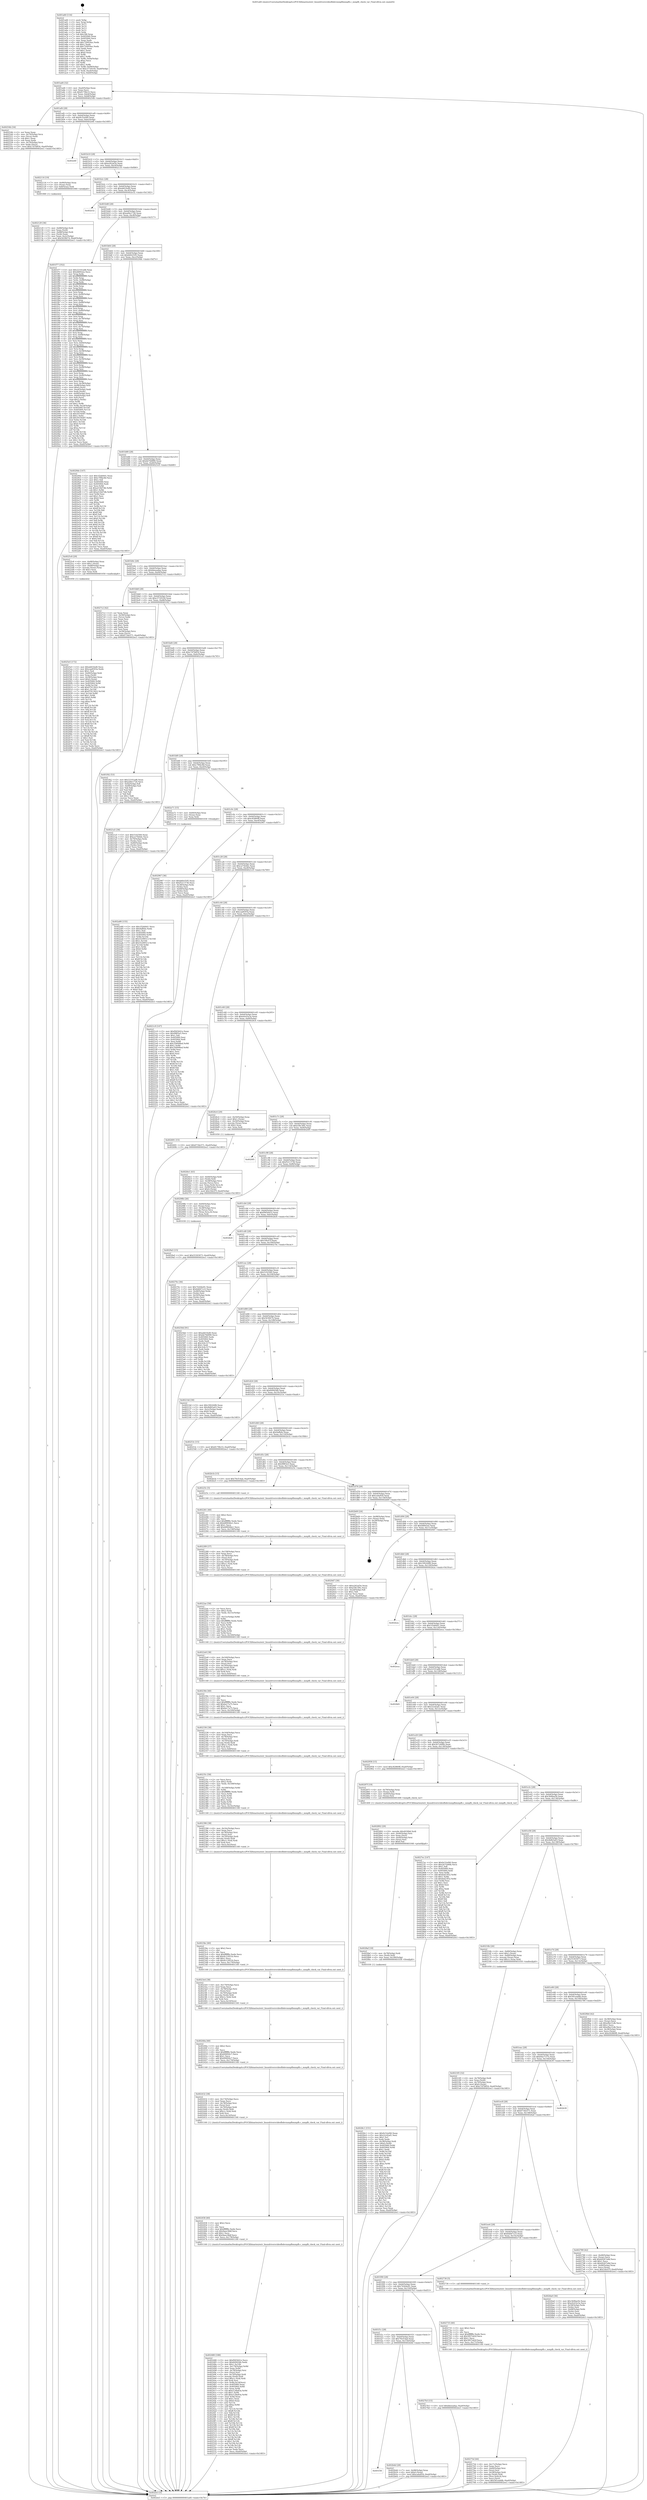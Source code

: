 digraph "0x401a60" {
  label = "0x401a60 (/mnt/c/Users/mathe/Desktop/tcc/POCII/binaries/extr_linuxdriversvideofbdevmmpfbmmpfb.c_mmpfb_check_var_Final-ollvm.out::main(0))"
  labelloc = "t"
  node[shape=record]

  Entry [label="",width=0.3,height=0.3,shape=circle,fillcolor=black,style=filled]
  "0x401ad4" [label="{
     0x401ad4 [32]\l
     | [instrs]\l
     &nbsp;&nbsp;0x401ad4 \<+6\>: mov -0xa0(%rbp),%eax\l
     &nbsp;&nbsp;0x401ada \<+2\>: mov %eax,%ecx\l
     &nbsp;&nbsp;0x401adc \<+6\>: sub $0x8179fe33,%ecx\l
     &nbsp;&nbsp;0x401ae2 \<+6\>: mov %eax,-0xb4(%rbp)\l
     &nbsp;&nbsp;0x401ae8 \<+6\>: mov %ecx,-0xb8(%rbp)\l
     &nbsp;&nbsp;0x401aee \<+6\>: je 000000000040254b \<main+0xaeb\>\l
  }"]
  "0x40254b" [label="{
     0x40254b [34]\l
     | [instrs]\l
     &nbsp;&nbsp;0x40254b \<+2\>: xor %eax,%eax\l
     &nbsp;&nbsp;0x40254d \<+4\>: mov -0x70(%rbp),%rcx\l
     &nbsp;&nbsp;0x402551 \<+2\>: mov (%rcx),%edx\l
     &nbsp;&nbsp;0x402553 \<+3\>: sub $0x1,%eax\l
     &nbsp;&nbsp;0x402556 \<+2\>: sub %eax,%edx\l
     &nbsp;&nbsp;0x402558 \<+4\>: mov -0x70(%rbp),%rcx\l
     &nbsp;&nbsp;0x40255c \<+2\>: mov %edx,(%rcx)\l
     &nbsp;&nbsp;0x40255e \<+10\>: movl $0xc7d7b854,-0xa0(%rbp)\l
     &nbsp;&nbsp;0x402568 \<+5\>: jmp 0000000000402ee3 \<main+0x1483\>\l
  }"]
  "0x401af4" [label="{
     0x401af4 [28]\l
     | [instrs]\l
     &nbsp;&nbsp;0x401af4 \<+5\>: jmp 0000000000401af9 \<main+0x99\>\l
     &nbsp;&nbsp;0x401af9 \<+6\>: mov -0xb4(%rbp),%eax\l
     &nbsp;&nbsp;0x401aff \<+5\>: sub $0x9c52ef40,%eax\l
     &nbsp;&nbsp;0x401b04 \<+6\>: mov %eax,-0xbc(%rbp)\l
     &nbsp;&nbsp;0x401b0a \<+6\>: je 0000000000402e6f \<main+0x140f\>\l
  }"]
  Exit [label="",width=0.3,height=0.3,shape=circle,fillcolor=black,style=filled,peripheries=2]
  "0x402e6f" [label="{
     0x402e6f\l
  }", style=dashed]
  "0x401b10" [label="{
     0x401b10 [28]\l
     | [instrs]\l
     &nbsp;&nbsp;0x401b10 \<+5\>: jmp 0000000000401b15 \<main+0xb5\>\l
     &nbsp;&nbsp;0x401b15 \<+6\>: mov -0xb4(%rbp),%eax\l
     &nbsp;&nbsp;0x401b1b \<+5\>: sub $0xa262af3e,%eax\l
     &nbsp;&nbsp;0x401b20 \<+6\>: mov %eax,-0xc0(%rbp)\l
     &nbsp;&nbsp;0x401b26 \<+6\>: je 0000000000402116 \<main+0x6b6\>\l
  }"]
  "0x401f38" [label="{
     0x401f38\l
  }", style=dashed]
  "0x402116" [label="{
     0x402116 [19]\l
     | [instrs]\l
     &nbsp;&nbsp;0x402116 \<+7\>: mov -0x90(%rbp),%rax\l
     &nbsp;&nbsp;0x40211d \<+3\>: mov (%rax),%rax\l
     &nbsp;&nbsp;0x402120 \<+4\>: mov 0x8(%rax),%rdi\l
     &nbsp;&nbsp;0x402124 \<+5\>: call 0000000000401060 \<atoi@plt\>\l
     | [calls]\l
     &nbsp;&nbsp;0x401060 \{1\} (unknown)\l
  }"]
  "0x401b2c" [label="{
     0x401b2c [28]\l
     | [instrs]\l
     &nbsp;&nbsp;0x401b2c \<+5\>: jmp 0000000000401b31 \<main+0xd1\>\l
     &nbsp;&nbsp;0x401b31 \<+6\>: mov -0xb4(%rbp),%eax\l
     &nbsp;&nbsp;0x401b37 \<+5\>: sub $0xab61fed0,%eax\l
     &nbsp;&nbsp;0x401b3c \<+6\>: mov %eax,-0xc4(%rbp)\l
     &nbsp;&nbsp;0x401b42 \<+6\>: je 0000000000402e32 \<main+0x13d2\>\l
  }"]
  "0x402b4d" [label="{
     0x402b4d [28]\l
     | [instrs]\l
     &nbsp;&nbsp;0x402b4d \<+7\>: mov -0x98(%rbp),%rax\l
     &nbsp;&nbsp;0x402b54 \<+6\>: movl $0x0,(%rax)\l
     &nbsp;&nbsp;0x402b5a \<+10\>: movl $0xca4a954,-0xa0(%rbp)\l
     &nbsp;&nbsp;0x402b64 \<+5\>: jmp 0000000000402ee3 \<main+0x1483\>\l
  }"]
  "0x402e32" [label="{
     0x402e32\l
  }", style=dashed]
  "0x401b48" [label="{
     0x401b48 [28]\l
     | [instrs]\l
     &nbsp;&nbsp;0x401b48 \<+5\>: jmp 0000000000401b4d \<main+0xed\>\l
     &nbsp;&nbsp;0x401b4d \<+6\>: mov -0xb4(%rbp),%eax\l
     &nbsp;&nbsp;0x401b53 \<+5\>: sub $0xad4e1726,%eax\l
     &nbsp;&nbsp;0x401b58 \<+6\>: mov %eax,-0xc8(%rbp)\l
     &nbsp;&nbsp;0x401b5e \<+6\>: je 0000000000401f77 \<main+0x517\>\l
  }"]
  "0x402a80" [label="{
     0x402a80 [155]\l
     | [instrs]\l
     &nbsp;&nbsp;0x402a80 \<+5\>: mov $0x1f2dd441,%ecx\l
     &nbsp;&nbsp;0x402a85 \<+5\>: mov $0x9affefe,%edx\l
     &nbsp;&nbsp;0x402a8a \<+3\>: mov $0x1,%sil\l
     &nbsp;&nbsp;0x402a8d \<+8\>: mov 0x405060,%r8d\l
     &nbsp;&nbsp;0x402a95 \<+8\>: mov 0x405064,%r9d\l
     &nbsp;&nbsp;0x402a9d \<+3\>: mov %r8d,%r10d\l
     &nbsp;&nbsp;0x402aa0 \<+7\>: sub $0x55299513,%r10d\l
     &nbsp;&nbsp;0x402aa7 \<+4\>: sub $0x1,%r10d\l
     &nbsp;&nbsp;0x402aab \<+7\>: add $0x55299513,%r10d\l
     &nbsp;&nbsp;0x402ab2 \<+4\>: imul %r10d,%r8d\l
     &nbsp;&nbsp;0x402ab6 \<+4\>: and $0x1,%r8d\l
     &nbsp;&nbsp;0x402aba \<+4\>: cmp $0x0,%r8d\l
     &nbsp;&nbsp;0x402abe \<+4\>: sete %r11b\l
     &nbsp;&nbsp;0x402ac2 \<+4\>: cmp $0xa,%r9d\l
     &nbsp;&nbsp;0x402ac6 \<+3\>: setl %bl\l
     &nbsp;&nbsp;0x402ac9 \<+3\>: mov %r11b,%r14b\l
     &nbsp;&nbsp;0x402acc \<+4\>: xor $0xff,%r14b\l
     &nbsp;&nbsp;0x402ad0 \<+3\>: mov %bl,%r15b\l
     &nbsp;&nbsp;0x402ad3 \<+4\>: xor $0xff,%r15b\l
     &nbsp;&nbsp;0x402ad7 \<+4\>: xor $0x0,%sil\l
     &nbsp;&nbsp;0x402adb \<+3\>: mov %r14b,%r12b\l
     &nbsp;&nbsp;0x402ade \<+4\>: and $0x0,%r12b\l
     &nbsp;&nbsp;0x402ae2 \<+3\>: and %sil,%r11b\l
     &nbsp;&nbsp;0x402ae5 \<+3\>: mov %r15b,%r13b\l
     &nbsp;&nbsp;0x402ae8 \<+4\>: and $0x0,%r13b\l
     &nbsp;&nbsp;0x402aec \<+3\>: and %sil,%bl\l
     &nbsp;&nbsp;0x402aef \<+3\>: or %r11b,%r12b\l
     &nbsp;&nbsp;0x402af2 \<+3\>: or %bl,%r13b\l
     &nbsp;&nbsp;0x402af5 \<+3\>: xor %r13b,%r12b\l
     &nbsp;&nbsp;0x402af8 \<+3\>: or %r15b,%r14b\l
     &nbsp;&nbsp;0x402afb \<+4\>: xor $0xff,%r14b\l
     &nbsp;&nbsp;0x402aff \<+4\>: or $0x0,%sil\l
     &nbsp;&nbsp;0x402b03 \<+3\>: and %sil,%r14b\l
     &nbsp;&nbsp;0x402b06 \<+3\>: or %r14b,%r12b\l
     &nbsp;&nbsp;0x402b09 \<+4\>: test $0x1,%r12b\l
     &nbsp;&nbsp;0x402b0d \<+3\>: cmovne %edx,%ecx\l
     &nbsp;&nbsp;0x402b10 \<+6\>: mov %ecx,-0xa0(%rbp)\l
     &nbsp;&nbsp;0x402b16 \<+5\>: jmp 0000000000402ee3 \<main+0x1483\>\l
  }"]
  "0x401f77" [label="{
     0x401f77 [352]\l
     | [instrs]\l
     &nbsp;&nbsp;0x401f77 \<+5\>: mov $0x22101ad6,%eax\l
     &nbsp;&nbsp;0x401f7c \<+5\>: mov $0xdd002ee,%ecx\l
     &nbsp;&nbsp;0x401f81 \<+3\>: mov %rsp,%rdx\l
     &nbsp;&nbsp;0x401f84 \<+4\>: add $0xfffffffffffffff0,%rdx\l
     &nbsp;&nbsp;0x401f88 \<+3\>: mov %rdx,%rsp\l
     &nbsp;&nbsp;0x401f8b \<+7\>: mov %rdx,-0x98(%rbp)\l
     &nbsp;&nbsp;0x401f92 \<+3\>: mov %rsp,%rdx\l
     &nbsp;&nbsp;0x401f95 \<+4\>: add $0xfffffffffffffff0,%rdx\l
     &nbsp;&nbsp;0x401f99 \<+3\>: mov %rdx,%rsp\l
     &nbsp;&nbsp;0x401f9c \<+3\>: mov %rsp,%rsi\l
     &nbsp;&nbsp;0x401f9f \<+4\>: add $0xfffffffffffffff0,%rsi\l
     &nbsp;&nbsp;0x401fa3 \<+3\>: mov %rsi,%rsp\l
     &nbsp;&nbsp;0x401fa6 \<+7\>: mov %rsi,-0x90(%rbp)\l
     &nbsp;&nbsp;0x401fad \<+3\>: mov %rsp,%rsi\l
     &nbsp;&nbsp;0x401fb0 \<+4\>: add $0xfffffffffffffff0,%rsi\l
     &nbsp;&nbsp;0x401fb4 \<+3\>: mov %rsi,%rsp\l
     &nbsp;&nbsp;0x401fb7 \<+7\>: mov %rsi,-0x88(%rbp)\l
     &nbsp;&nbsp;0x401fbe \<+3\>: mov %rsp,%rsi\l
     &nbsp;&nbsp;0x401fc1 \<+4\>: add $0xfffffffffffffff0,%rsi\l
     &nbsp;&nbsp;0x401fc5 \<+3\>: mov %rsi,%rsp\l
     &nbsp;&nbsp;0x401fc8 \<+4\>: mov %rsi,-0x80(%rbp)\l
     &nbsp;&nbsp;0x401fcc \<+3\>: mov %rsp,%rsi\l
     &nbsp;&nbsp;0x401fcf \<+4\>: add $0xfffffffffffffff0,%rsi\l
     &nbsp;&nbsp;0x401fd3 \<+3\>: mov %rsi,%rsp\l
     &nbsp;&nbsp;0x401fd6 \<+4\>: mov %rsi,-0x78(%rbp)\l
     &nbsp;&nbsp;0x401fda \<+3\>: mov %rsp,%rsi\l
     &nbsp;&nbsp;0x401fdd \<+4\>: add $0xfffffffffffffff0,%rsi\l
     &nbsp;&nbsp;0x401fe1 \<+3\>: mov %rsi,%rsp\l
     &nbsp;&nbsp;0x401fe4 \<+4\>: mov %rsi,-0x70(%rbp)\l
     &nbsp;&nbsp;0x401fe8 \<+3\>: mov %rsp,%rsi\l
     &nbsp;&nbsp;0x401feb \<+4\>: add $0xfffffffffffffff0,%rsi\l
     &nbsp;&nbsp;0x401fef \<+3\>: mov %rsi,%rsp\l
     &nbsp;&nbsp;0x401ff2 \<+4\>: mov %rsi,-0x68(%rbp)\l
     &nbsp;&nbsp;0x401ff6 \<+3\>: mov %rsp,%rsi\l
     &nbsp;&nbsp;0x401ff9 \<+4\>: add $0xfffffffffffffff0,%rsi\l
     &nbsp;&nbsp;0x401ffd \<+3\>: mov %rsi,%rsp\l
     &nbsp;&nbsp;0x402000 \<+4\>: mov %rsi,-0x60(%rbp)\l
     &nbsp;&nbsp;0x402004 \<+3\>: mov %rsp,%rsi\l
     &nbsp;&nbsp;0x402007 \<+4\>: add $0xfffffffffffffff0,%rsi\l
     &nbsp;&nbsp;0x40200b \<+3\>: mov %rsi,%rsp\l
     &nbsp;&nbsp;0x40200e \<+4\>: mov %rsi,-0x58(%rbp)\l
     &nbsp;&nbsp;0x402012 \<+3\>: mov %rsp,%rsi\l
     &nbsp;&nbsp;0x402015 \<+4\>: add $0xfffffffffffffff0,%rsi\l
     &nbsp;&nbsp;0x402019 \<+3\>: mov %rsi,%rsp\l
     &nbsp;&nbsp;0x40201c \<+4\>: mov %rsi,-0x50(%rbp)\l
     &nbsp;&nbsp;0x402020 \<+3\>: mov %rsp,%rsi\l
     &nbsp;&nbsp;0x402023 \<+4\>: add $0xfffffffffffffff0,%rsi\l
     &nbsp;&nbsp;0x402027 \<+3\>: mov %rsi,%rsp\l
     &nbsp;&nbsp;0x40202a \<+4\>: mov %rsi,-0x48(%rbp)\l
     &nbsp;&nbsp;0x40202e \<+3\>: mov %rsp,%rsi\l
     &nbsp;&nbsp;0x402031 \<+4\>: add $0xfffffffffffffff0,%rsi\l
     &nbsp;&nbsp;0x402035 \<+3\>: mov %rsi,%rsp\l
     &nbsp;&nbsp;0x402038 \<+4\>: mov %rsi,-0x40(%rbp)\l
     &nbsp;&nbsp;0x40203c \<+3\>: mov %rsp,%rsi\l
     &nbsp;&nbsp;0x40203f \<+4\>: add $0xfffffffffffffff0,%rsi\l
     &nbsp;&nbsp;0x402043 \<+3\>: mov %rsi,%rsp\l
     &nbsp;&nbsp;0x402046 \<+4\>: mov %rsi,-0x38(%rbp)\l
     &nbsp;&nbsp;0x40204a \<+7\>: mov -0x98(%rbp),%rsi\l
     &nbsp;&nbsp;0x402051 \<+6\>: movl $0x0,(%rsi)\l
     &nbsp;&nbsp;0x402057 \<+6\>: mov -0xa4(%rbp),%edi\l
     &nbsp;&nbsp;0x40205d \<+2\>: mov %edi,(%rdx)\l
     &nbsp;&nbsp;0x40205f \<+7\>: mov -0x90(%rbp),%rsi\l
     &nbsp;&nbsp;0x402066 \<+7\>: mov -0xb0(%rbp),%r8\l
     &nbsp;&nbsp;0x40206d \<+3\>: mov %r8,(%rsi)\l
     &nbsp;&nbsp;0x402070 \<+3\>: cmpl $0x2,(%rdx)\l
     &nbsp;&nbsp;0x402073 \<+4\>: setne %r9b\l
     &nbsp;&nbsp;0x402077 \<+4\>: and $0x1,%r9b\l
     &nbsp;&nbsp;0x40207b \<+4\>: mov %r9b,-0x2d(%rbp)\l
     &nbsp;&nbsp;0x40207f \<+8\>: mov 0x405060,%r10d\l
     &nbsp;&nbsp;0x402087 \<+8\>: mov 0x405064,%r11d\l
     &nbsp;&nbsp;0x40208f \<+3\>: mov %r10d,%ebx\l
     &nbsp;&nbsp;0x402092 \<+6\>: sub $0x5019e6f7,%ebx\l
     &nbsp;&nbsp;0x402098 \<+3\>: sub $0x1,%ebx\l
     &nbsp;&nbsp;0x40209b \<+6\>: add $0x5019e6f7,%ebx\l
     &nbsp;&nbsp;0x4020a1 \<+4\>: imul %ebx,%r10d\l
     &nbsp;&nbsp;0x4020a5 \<+4\>: and $0x1,%r10d\l
     &nbsp;&nbsp;0x4020a9 \<+4\>: cmp $0x0,%r10d\l
     &nbsp;&nbsp;0x4020ad \<+4\>: sete %r9b\l
     &nbsp;&nbsp;0x4020b1 \<+4\>: cmp $0xa,%r11d\l
     &nbsp;&nbsp;0x4020b5 \<+4\>: setl %r14b\l
     &nbsp;&nbsp;0x4020b9 \<+3\>: mov %r9b,%r15b\l
     &nbsp;&nbsp;0x4020bc \<+3\>: and %r14b,%r15b\l
     &nbsp;&nbsp;0x4020bf \<+3\>: xor %r14b,%r9b\l
     &nbsp;&nbsp;0x4020c2 \<+3\>: or %r9b,%r15b\l
     &nbsp;&nbsp;0x4020c5 \<+4\>: test $0x1,%r15b\l
     &nbsp;&nbsp;0x4020c9 \<+3\>: cmovne %ecx,%eax\l
     &nbsp;&nbsp;0x4020cc \<+6\>: mov %eax,-0xa0(%rbp)\l
     &nbsp;&nbsp;0x4020d2 \<+5\>: jmp 0000000000402ee3 \<main+0x1483\>\l
  }"]
  "0x401b64" [label="{
     0x401b64 [28]\l
     | [instrs]\l
     &nbsp;&nbsp;0x401b64 \<+5\>: jmp 0000000000401b69 \<main+0x109\>\l
     &nbsp;&nbsp;0x401b69 \<+6\>: mov -0xb4(%rbp),%eax\l
     &nbsp;&nbsp;0x401b6f \<+5\>: sub $0xb60cf185,%eax\l
     &nbsp;&nbsp;0x401b74 \<+6\>: mov %eax,-0xcc(%rbp)\l
     &nbsp;&nbsp;0x401b7a \<+6\>: je 00000000004029de \<main+0xf7e\>\l
  }"]
  "0x4029a5" [label="{
     0x4029a5 [15]\l
     | [instrs]\l
     &nbsp;&nbsp;0x4029a5 \<+10\>: movl $0x55303073,-0xa0(%rbp)\l
     &nbsp;&nbsp;0x4029af \<+5\>: jmp 0000000000402ee3 \<main+0x1483\>\l
  }"]
  "0x4029de" [label="{
     0x4029de [147]\l
     | [instrs]\l
     &nbsp;&nbsp;0x4029de \<+5\>: mov $0x1f2dd441,%eax\l
     &nbsp;&nbsp;0x4029e3 \<+5\>: mov $0xc7f0bc8d,%ecx\l
     &nbsp;&nbsp;0x4029e8 \<+2\>: mov $0x1,%dl\l
     &nbsp;&nbsp;0x4029ea \<+7\>: mov 0x405060,%esi\l
     &nbsp;&nbsp;0x4029f1 \<+7\>: mov 0x405064,%edi\l
     &nbsp;&nbsp;0x4029f8 \<+3\>: mov %esi,%r8d\l
     &nbsp;&nbsp;0x4029fb \<+7\>: sub $0xa534d7db,%r8d\l
     &nbsp;&nbsp;0x402a02 \<+4\>: sub $0x1,%r8d\l
     &nbsp;&nbsp;0x402a06 \<+7\>: add $0xa534d7db,%r8d\l
     &nbsp;&nbsp;0x402a0d \<+4\>: imul %r8d,%esi\l
     &nbsp;&nbsp;0x402a11 \<+3\>: and $0x1,%esi\l
     &nbsp;&nbsp;0x402a14 \<+3\>: cmp $0x0,%esi\l
     &nbsp;&nbsp;0x402a17 \<+4\>: sete %r9b\l
     &nbsp;&nbsp;0x402a1b \<+3\>: cmp $0xa,%edi\l
     &nbsp;&nbsp;0x402a1e \<+4\>: setl %r10b\l
     &nbsp;&nbsp;0x402a22 \<+3\>: mov %r9b,%r11b\l
     &nbsp;&nbsp;0x402a25 \<+4\>: xor $0xff,%r11b\l
     &nbsp;&nbsp;0x402a29 \<+3\>: mov %r10b,%bl\l
     &nbsp;&nbsp;0x402a2c \<+3\>: xor $0xff,%bl\l
     &nbsp;&nbsp;0x402a2f \<+3\>: xor $0x0,%dl\l
     &nbsp;&nbsp;0x402a32 \<+3\>: mov %r11b,%r14b\l
     &nbsp;&nbsp;0x402a35 \<+4\>: and $0x0,%r14b\l
     &nbsp;&nbsp;0x402a39 \<+3\>: and %dl,%r9b\l
     &nbsp;&nbsp;0x402a3c \<+3\>: mov %bl,%r15b\l
     &nbsp;&nbsp;0x402a3f \<+4\>: and $0x0,%r15b\l
     &nbsp;&nbsp;0x402a43 \<+3\>: and %dl,%r10b\l
     &nbsp;&nbsp;0x402a46 \<+3\>: or %r9b,%r14b\l
     &nbsp;&nbsp;0x402a49 \<+3\>: or %r10b,%r15b\l
     &nbsp;&nbsp;0x402a4c \<+3\>: xor %r15b,%r14b\l
     &nbsp;&nbsp;0x402a4f \<+3\>: or %bl,%r11b\l
     &nbsp;&nbsp;0x402a52 \<+4\>: xor $0xff,%r11b\l
     &nbsp;&nbsp;0x402a56 \<+3\>: or $0x0,%dl\l
     &nbsp;&nbsp;0x402a59 \<+3\>: and %dl,%r11b\l
     &nbsp;&nbsp;0x402a5c \<+3\>: or %r11b,%r14b\l
     &nbsp;&nbsp;0x402a5f \<+4\>: test $0x1,%r14b\l
     &nbsp;&nbsp;0x402a63 \<+3\>: cmovne %ecx,%eax\l
     &nbsp;&nbsp;0x402a66 \<+6\>: mov %eax,-0xa0(%rbp)\l
     &nbsp;&nbsp;0x402a6c \<+5\>: jmp 0000000000402ee3 \<main+0x1483\>\l
  }"]
  "0x401b80" [label="{
     0x401b80 [28]\l
     | [instrs]\l
     &nbsp;&nbsp;0x401b80 \<+5\>: jmp 0000000000401b85 \<main+0x125\>\l
     &nbsp;&nbsp;0x401b85 \<+6\>: mov -0xb4(%rbp),%eax\l
     &nbsp;&nbsp;0x401b8b \<+5\>: sub $0xbb79d990,%eax\l
     &nbsp;&nbsp;0x401b90 \<+6\>: mov %eax,-0xd0(%rbp)\l
     &nbsp;&nbsp;0x401b96 \<+6\>: je 00000000004025c8 \<main+0xb68\>\l
  }"]
  "0x4028c1" [label="{
     0x4028c1 [151]\l
     | [instrs]\l
     &nbsp;&nbsp;0x4028c1 \<+5\>: mov $0x9c52ef40,%eax\l
     &nbsp;&nbsp;0x4028c6 \<+5\>: mov $0x22cd2af1,%esi\l
     &nbsp;&nbsp;0x4028cb \<+2\>: mov $0x1,%cl\l
     &nbsp;&nbsp;0x4028cd \<+2\>: xor %edx,%edx\l
     &nbsp;&nbsp;0x4028cf \<+4\>: mov -0x38(%rbp),%rdi\l
     &nbsp;&nbsp;0x4028d3 \<+6\>: movl $0x0,(%rdi)\l
     &nbsp;&nbsp;0x4028d9 \<+8\>: mov 0x405060,%r8d\l
     &nbsp;&nbsp;0x4028e1 \<+8\>: mov 0x405064,%r9d\l
     &nbsp;&nbsp;0x4028e9 \<+3\>: sub $0x1,%edx\l
     &nbsp;&nbsp;0x4028ec \<+3\>: mov %r8d,%r10d\l
     &nbsp;&nbsp;0x4028ef \<+3\>: add %edx,%r10d\l
     &nbsp;&nbsp;0x4028f2 \<+4\>: imul %r10d,%r8d\l
     &nbsp;&nbsp;0x4028f6 \<+4\>: and $0x1,%r8d\l
     &nbsp;&nbsp;0x4028fa \<+4\>: cmp $0x0,%r8d\l
     &nbsp;&nbsp;0x4028fe \<+4\>: sete %r11b\l
     &nbsp;&nbsp;0x402902 \<+4\>: cmp $0xa,%r9d\l
     &nbsp;&nbsp;0x402906 \<+3\>: setl %bl\l
     &nbsp;&nbsp;0x402909 \<+3\>: mov %r11b,%r14b\l
     &nbsp;&nbsp;0x40290c \<+4\>: xor $0xff,%r14b\l
     &nbsp;&nbsp;0x402910 \<+3\>: mov %bl,%r15b\l
     &nbsp;&nbsp;0x402913 \<+4\>: xor $0xff,%r15b\l
     &nbsp;&nbsp;0x402917 \<+3\>: xor $0x1,%cl\l
     &nbsp;&nbsp;0x40291a \<+3\>: mov %r14b,%r12b\l
     &nbsp;&nbsp;0x40291d \<+4\>: and $0xff,%r12b\l
     &nbsp;&nbsp;0x402921 \<+3\>: and %cl,%r11b\l
     &nbsp;&nbsp;0x402924 \<+3\>: mov %r15b,%r13b\l
     &nbsp;&nbsp;0x402927 \<+4\>: and $0xff,%r13b\l
     &nbsp;&nbsp;0x40292b \<+2\>: and %cl,%bl\l
     &nbsp;&nbsp;0x40292d \<+3\>: or %r11b,%r12b\l
     &nbsp;&nbsp;0x402930 \<+3\>: or %bl,%r13b\l
     &nbsp;&nbsp;0x402933 \<+3\>: xor %r13b,%r12b\l
     &nbsp;&nbsp;0x402936 \<+3\>: or %r15b,%r14b\l
     &nbsp;&nbsp;0x402939 \<+4\>: xor $0xff,%r14b\l
     &nbsp;&nbsp;0x40293d \<+3\>: or $0x1,%cl\l
     &nbsp;&nbsp;0x402940 \<+3\>: and %cl,%r14b\l
     &nbsp;&nbsp;0x402943 \<+3\>: or %r14b,%r12b\l
     &nbsp;&nbsp;0x402946 \<+4\>: test $0x1,%r12b\l
     &nbsp;&nbsp;0x40294a \<+3\>: cmovne %esi,%eax\l
     &nbsp;&nbsp;0x40294d \<+6\>: mov %eax,-0xa0(%rbp)\l
     &nbsp;&nbsp;0x402953 \<+5\>: jmp 0000000000402ee3 \<main+0x1483\>\l
  }"]
  "0x4025c8" [label="{
     0x4025c8 [29]\l
     | [instrs]\l
     &nbsp;&nbsp;0x4025c8 \<+4\>: mov -0x68(%rbp),%rax\l
     &nbsp;&nbsp;0x4025cc \<+6\>: movl $0x1,(%rax)\l
     &nbsp;&nbsp;0x4025d2 \<+4\>: mov -0x68(%rbp),%rax\l
     &nbsp;&nbsp;0x4025d6 \<+3\>: movslq (%rax),%rax\l
     &nbsp;&nbsp;0x4025d9 \<+4\>: shl $0x3,%rax\l
     &nbsp;&nbsp;0x4025dd \<+3\>: mov %rax,%rdi\l
     &nbsp;&nbsp;0x4025e0 \<+5\>: call 0000000000401050 \<malloc@plt\>\l
     | [calls]\l
     &nbsp;&nbsp;0x401050 \{1\} (unknown)\l
  }"]
  "0x401b9c" [label="{
     0x401b9c [28]\l
     | [instrs]\l
     &nbsp;&nbsp;0x401b9c \<+5\>: jmp 0000000000401ba1 \<main+0x141\>\l
     &nbsp;&nbsp;0x401ba1 \<+6\>: mov -0xb4(%rbp),%eax\l
     &nbsp;&nbsp;0x401ba7 \<+5\>: sub $0xbbeeadaa,%eax\l
     &nbsp;&nbsp;0x401bac \<+6\>: mov %eax,-0xd4(%rbp)\l
     &nbsp;&nbsp;0x401bb2 \<+6\>: je 00000000004027c2 \<main+0xd62\>\l
  }"]
  "0x4028af" [label="{
     0x4028af [18]\l
     | [instrs]\l
     &nbsp;&nbsp;0x4028af \<+4\>: mov -0x78(%rbp),%rdi\l
     &nbsp;&nbsp;0x4028b3 \<+3\>: mov (%rdi),%rdi\l
     &nbsp;&nbsp;0x4028b6 \<+6\>: mov %eax,-0x180(%rbp)\l
     &nbsp;&nbsp;0x4028bc \<+5\>: call 0000000000401030 \<free@plt\>\l
     | [calls]\l
     &nbsp;&nbsp;0x401030 \{1\} (unknown)\l
  }"]
  "0x4027c2" [label="{
     0x4027c2 [42]\l
     | [instrs]\l
     &nbsp;&nbsp;0x4027c2 \<+2\>: xor %eax,%eax\l
     &nbsp;&nbsp;0x4027c4 \<+4\>: mov -0x58(%rbp),%rcx\l
     &nbsp;&nbsp;0x4027c8 \<+2\>: mov (%rcx),%edx\l
     &nbsp;&nbsp;0x4027ca \<+2\>: mov %eax,%esi\l
     &nbsp;&nbsp;0x4027cc \<+2\>: sub %edx,%esi\l
     &nbsp;&nbsp;0x4027ce \<+2\>: mov %eax,%edx\l
     &nbsp;&nbsp;0x4027d0 \<+3\>: sub $0x1,%edx\l
     &nbsp;&nbsp;0x4027d3 \<+2\>: add %edx,%esi\l
     &nbsp;&nbsp;0x4027d5 \<+2\>: sub %esi,%eax\l
     &nbsp;&nbsp;0x4027d7 \<+4\>: mov -0x58(%rbp),%rcx\l
     &nbsp;&nbsp;0x4027db \<+2\>: mov %eax,(%rcx)\l
     &nbsp;&nbsp;0x4027dd \<+10\>: movl $0x6734e571,-0xa0(%rbp)\l
     &nbsp;&nbsp;0x4027e7 \<+5\>: jmp 0000000000402ee3 \<main+0x1483\>\l
  }"]
  "0x401bb8" [label="{
     0x401bb8 [28]\l
     | [instrs]\l
     &nbsp;&nbsp;0x401bb8 \<+5\>: jmp 0000000000401bbd \<main+0x15d\>\l
     &nbsp;&nbsp;0x401bbd \<+6\>: mov -0xb4(%rbp),%eax\l
     &nbsp;&nbsp;0x401bc3 \<+5\>: sub $0xc5729104,%eax\l
     &nbsp;&nbsp;0x401bc8 \<+6\>: mov %eax,-0xd8(%rbp)\l
     &nbsp;&nbsp;0x401bce \<+6\>: je 0000000000401f42 \<main+0x4e2\>\l
  }"]
  "0x402892" [label="{
     0x402892 [29]\l
     | [instrs]\l
     &nbsp;&nbsp;0x402892 \<+10\>: movabs $0x4030b6,%rdi\l
     &nbsp;&nbsp;0x40289c \<+4\>: mov -0x40(%rbp),%rsi\l
     &nbsp;&nbsp;0x4028a0 \<+2\>: mov %eax,(%rsi)\l
     &nbsp;&nbsp;0x4028a2 \<+4\>: mov -0x40(%rbp),%rsi\l
     &nbsp;&nbsp;0x4028a6 \<+2\>: mov (%rsi),%esi\l
     &nbsp;&nbsp;0x4028a8 \<+2\>: mov $0x0,%al\l
     &nbsp;&nbsp;0x4028aa \<+5\>: call 0000000000401040 \<printf@plt\>\l
     | [calls]\l
     &nbsp;&nbsp;0x401040 \{1\} (unknown)\l
  }"]
  "0x401f42" [label="{
     0x401f42 [53]\l
     | [instrs]\l
     &nbsp;&nbsp;0x401f42 \<+5\>: mov $0x22101ad6,%eax\l
     &nbsp;&nbsp;0x401f47 \<+5\>: mov $0xad4e1726,%ecx\l
     &nbsp;&nbsp;0x401f4c \<+6\>: mov -0x9a(%rbp),%dl\l
     &nbsp;&nbsp;0x401f52 \<+7\>: mov -0x99(%rbp),%sil\l
     &nbsp;&nbsp;0x401f59 \<+3\>: mov %dl,%dil\l
     &nbsp;&nbsp;0x401f5c \<+3\>: and %sil,%dil\l
     &nbsp;&nbsp;0x401f5f \<+3\>: xor %sil,%dl\l
     &nbsp;&nbsp;0x401f62 \<+3\>: or %dl,%dil\l
     &nbsp;&nbsp;0x401f65 \<+4\>: test $0x1,%dil\l
     &nbsp;&nbsp;0x401f69 \<+3\>: cmovne %ecx,%eax\l
     &nbsp;&nbsp;0x401f6c \<+6\>: mov %eax,-0xa0(%rbp)\l
     &nbsp;&nbsp;0x401f72 \<+5\>: jmp 0000000000402ee3 \<main+0x1483\>\l
  }"]
  "0x401bd4" [label="{
     0x401bd4 [28]\l
     | [instrs]\l
     &nbsp;&nbsp;0x401bd4 \<+5\>: jmp 0000000000401bd9 \<main+0x179\>\l
     &nbsp;&nbsp;0x401bd9 \<+6\>: mov -0xb4(%rbp),%eax\l
     &nbsp;&nbsp;0x401bdf \<+5\>: sub $0xc7d7b854,%eax\l
     &nbsp;&nbsp;0x401be4 \<+6\>: mov %eax,-0xdc(%rbp)\l
     &nbsp;&nbsp;0x401bea \<+6\>: je 00000000004021a5 \<main+0x745\>\l
  }"]
  "0x402ee3" [label="{
     0x402ee3 [5]\l
     | [instrs]\l
     &nbsp;&nbsp;0x402ee3 \<+5\>: jmp 0000000000401ad4 \<main+0x74\>\l
  }"]
  "0x401a60" [label="{
     0x401a60 [116]\l
     | [instrs]\l
     &nbsp;&nbsp;0x401a60 \<+1\>: push %rbp\l
     &nbsp;&nbsp;0x401a61 \<+3\>: mov %rsp,%rbp\l
     &nbsp;&nbsp;0x401a64 \<+2\>: push %r15\l
     &nbsp;&nbsp;0x401a66 \<+2\>: push %r14\l
     &nbsp;&nbsp;0x401a68 \<+2\>: push %r13\l
     &nbsp;&nbsp;0x401a6a \<+2\>: push %r12\l
     &nbsp;&nbsp;0x401a6c \<+1\>: push %rbx\l
     &nbsp;&nbsp;0x401a6d \<+7\>: sub $0x188,%rsp\l
     &nbsp;&nbsp;0x401a74 \<+7\>: mov 0x405060,%eax\l
     &nbsp;&nbsp;0x401a7b \<+7\>: mov 0x405064,%ecx\l
     &nbsp;&nbsp;0x401a82 \<+2\>: mov %eax,%edx\l
     &nbsp;&nbsp;0x401a84 \<+6\>: add $0x720954ac,%edx\l
     &nbsp;&nbsp;0x401a8a \<+3\>: sub $0x1,%edx\l
     &nbsp;&nbsp;0x401a8d \<+6\>: sub $0x720954ac,%edx\l
     &nbsp;&nbsp;0x401a93 \<+3\>: imul %edx,%eax\l
     &nbsp;&nbsp;0x401a96 \<+3\>: and $0x1,%eax\l
     &nbsp;&nbsp;0x401a99 \<+3\>: cmp $0x0,%eax\l
     &nbsp;&nbsp;0x401a9c \<+4\>: sete %r8b\l
     &nbsp;&nbsp;0x401aa0 \<+4\>: and $0x1,%r8b\l
     &nbsp;&nbsp;0x401aa4 \<+7\>: mov %r8b,-0x9a(%rbp)\l
     &nbsp;&nbsp;0x401aab \<+3\>: cmp $0xa,%ecx\l
     &nbsp;&nbsp;0x401aae \<+4\>: setl %r8b\l
     &nbsp;&nbsp;0x401ab2 \<+4\>: and $0x1,%r8b\l
     &nbsp;&nbsp;0x401ab6 \<+7\>: mov %r8b,-0x99(%rbp)\l
     &nbsp;&nbsp;0x401abd \<+10\>: movl $0xc5729104,-0xa0(%rbp)\l
     &nbsp;&nbsp;0x401ac7 \<+6\>: mov %edi,-0xa4(%rbp)\l
     &nbsp;&nbsp;0x401acd \<+7\>: mov %rsi,-0xb0(%rbp)\l
  }"]
  "0x401f1c" [label="{
     0x401f1c [28]\l
     | [instrs]\l
     &nbsp;&nbsp;0x401f1c \<+5\>: jmp 0000000000401f21 \<main+0x4c1\>\l
     &nbsp;&nbsp;0x401f21 \<+6\>: mov -0xb4(%rbp),%eax\l
     &nbsp;&nbsp;0x401f27 \<+5\>: sub $0x79cf14ad,%eax\l
     &nbsp;&nbsp;0x401f2c \<+6\>: mov %eax,-0x154(%rbp)\l
     &nbsp;&nbsp;0x401f32 \<+6\>: je 0000000000402b4d \<main+0x10ed\>\l
  }"]
  "0x4027b3" [label="{
     0x4027b3 [15]\l
     | [instrs]\l
     &nbsp;&nbsp;0x4027b3 \<+10\>: movl $0xbbeeadaa,-0xa0(%rbp)\l
     &nbsp;&nbsp;0x4027bd \<+5\>: jmp 0000000000402ee3 \<main+0x1483\>\l
  }"]
  "0x4021a5" [label="{
     0x4021a5 [36]\l
     | [instrs]\l
     &nbsp;&nbsp;0x4021a5 \<+5\>: mov $0x5102560,%eax\l
     &nbsp;&nbsp;0x4021aa \<+5\>: mov $0xca75b4dc,%ecx\l
     &nbsp;&nbsp;0x4021af \<+4\>: mov -0x70(%rbp),%rdx\l
     &nbsp;&nbsp;0x4021b3 \<+2\>: mov (%rdx),%esi\l
     &nbsp;&nbsp;0x4021b5 \<+4\>: mov -0x80(%rbp),%rdx\l
     &nbsp;&nbsp;0x4021b9 \<+2\>: cmp (%rdx),%esi\l
     &nbsp;&nbsp;0x4021bb \<+3\>: cmovl %ecx,%eax\l
     &nbsp;&nbsp;0x4021be \<+6\>: mov %eax,-0xa0(%rbp)\l
     &nbsp;&nbsp;0x4021c4 \<+5\>: jmp 0000000000402ee3 \<main+0x1483\>\l
  }"]
  "0x401bf0" [label="{
     0x401bf0 [28]\l
     | [instrs]\l
     &nbsp;&nbsp;0x401bf0 \<+5\>: jmp 0000000000401bf5 \<main+0x195\>\l
     &nbsp;&nbsp;0x401bf5 \<+6\>: mov -0xb4(%rbp),%eax\l
     &nbsp;&nbsp;0x401bfb \<+5\>: sub $0xc7f0bc8d,%eax\l
     &nbsp;&nbsp;0x401c00 \<+6\>: mov %eax,-0xe0(%rbp)\l
     &nbsp;&nbsp;0x401c06 \<+6\>: je 0000000000402a71 \<main+0x1011\>\l
  }"]
  "0x40275d" [label="{
     0x40275d [44]\l
     | [instrs]\l
     &nbsp;&nbsp;0x40275d \<+6\>: mov -0x17c(%rbp),%ecx\l
     &nbsp;&nbsp;0x402763 \<+3\>: imul %eax,%ecx\l
     &nbsp;&nbsp;0x402766 \<+4\>: mov -0x60(%rbp),%rsi\l
     &nbsp;&nbsp;0x40276a \<+3\>: mov (%rsi),%rsi\l
     &nbsp;&nbsp;0x40276d \<+4\>: mov -0x58(%rbp),%rdi\l
     &nbsp;&nbsp;0x402771 \<+3\>: movslq (%rdi),%rdi\l
     &nbsp;&nbsp;0x402774 \<+4\>: mov (%rsi,%rdi,8),%rsi\l
     &nbsp;&nbsp;0x402778 \<+2\>: mov %ecx,(%rsi)\l
     &nbsp;&nbsp;0x40277a \<+10\>: movl $0x581eaddb,-0xa0(%rbp)\l
     &nbsp;&nbsp;0x402784 \<+5\>: jmp 0000000000402ee3 \<main+0x1483\>\l
  }"]
  "0x402a71" [label="{
     0x402a71 [15]\l
     | [instrs]\l
     &nbsp;&nbsp;0x402a71 \<+4\>: mov -0x60(%rbp),%rax\l
     &nbsp;&nbsp;0x402a75 \<+3\>: mov (%rax),%rax\l
     &nbsp;&nbsp;0x402a78 \<+3\>: mov %rax,%rdi\l
     &nbsp;&nbsp;0x402a7b \<+5\>: call 0000000000401030 \<free@plt\>\l
     | [calls]\l
     &nbsp;&nbsp;0x401030 \{1\} (unknown)\l
  }"]
  "0x401c0c" [label="{
     0x401c0c [28]\l
     | [instrs]\l
     &nbsp;&nbsp;0x401c0c \<+5\>: jmp 0000000000401c11 \<main+0x1b1\>\l
     &nbsp;&nbsp;0x401c11 \<+6\>: mov -0xb4(%rbp),%eax\l
     &nbsp;&nbsp;0x401c17 \<+5\>: sub $0xc82860ff,%eax\l
     &nbsp;&nbsp;0x401c1c \<+6\>: mov %eax,-0xe4(%rbp)\l
     &nbsp;&nbsp;0x401c22 \<+6\>: je 0000000000402967 \<main+0xf07\>\l
  }"]
  "0x402735" [label="{
     0x402735 [40]\l
     | [instrs]\l
     &nbsp;&nbsp;0x402735 \<+5\>: mov $0x2,%ecx\l
     &nbsp;&nbsp;0x40273a \<+1\>: cltd\l
     &nbsp;&nbsp;0x40273b \<+2\>: idiv %ecx\l
     &nbsp;&nbsp;0x40273d \<+6\>: imul $0xfffffffe,%edx,%ecx\l
     &nbsp;&nbsp;0x402743 \<+6\>: sub $0x5857e62f,%ecx\l
     &nbsp;&nbsp;0x402749 \<+3\>: add $0x1,%ecx\l
     &nbsp;&nbsp;0x40274c \<+6\>: add $0x5857e62f,%ecx\l
     &nbsp;&nbsp;0x402752 \<+6\>: mov %ecx,-0x17c(%rbp)\l
     &nbsp;&nbsp;0x402758 \<+5\>: call 0000000000401160 \<next_i\>\l
     | [calls]\l
     &nbsp;&nbsp;0x401160 \{1\} (/mnt/c/Users/mathe/Desktop/tcc/POCII/binaries/extr_linuxdriversvideofbdevmmpfbmmpfb.c_mmpfb_check_var_Final-ollvm.out::next_i)\l
  }"]
  "0x402967" [label="{
     0x402967 [36]\l
     | [instrs]\l
     &nbsp;&nbsp;0x402967 \<+5\>: mov $0xb60cf185,%eax\l
     &nbsp;&nbsp;0x40296c \<+5\>: mov $0xf5213736,%ecx\l
     &nbsp;&nbsp;0x402971 \<+4\>: mov -0x38(%rbp),%rdx\l
     &nbsp;&nbsp;0x402975 \<+2\>: mov (%rdx),%esi\l
     &nbsp;&nbsp;0x402977 \<+4\>: mov -0x68(%rbp),%rdx\l
     &nbsp;&nbsp;0x40297b \<+2\>: cmp (%rdx),%esi\l
     &nbsp;&nbsp;0x40297d \<+3\>: cmovl %ecx,%eax\l
     &nbsp;&nbsp;0x402980 \<+6\>: mov %eax,-0xa0(%rbp)\l
     &nbsp;&nbsp;0x402986 \<+5\>: jmp 0000000000402ee3 \<main+0x1483\>\l
  }"]
  "0x401c28" [label="{
     0x401c28 [28]\l
     | [instrs]\l
     &nbsp;&nbsp;0x401c28 \<+5\>: jmp 0000000000401c2d \<main+0x1cd\>\l
     &nbsp;&nbsp;0x401c2d \<+6\>: mov -0xb4(%rbp),%eax\l
     &nbsp;&nbsp;0x401c33 \<+5\>: sub $0xca75b4dc,%eax\l
     &nbsp;&nbsp;0x401c38 \<+6\>: mov %eax,-0xe8(%rbp)\l
     &nbsp;&nbsp;0x401c3e \<+6\>: je 00000000004021c9 \<main+0x769\>\l
  }"]
  "0x401f00" [label="{
     0x401f00 [28]\l
     | [instrs]\l
     &nbsp;&nbsp;0x401f00 \<+5\>: jmp 0000000000401f05 \<main+0x4a5\>\l
     &nbsp;&nbsp;0x401f05 \<+6\>: mov -0xb4(%rbp),%eax\l
     &nbsp;&nbsp;0x401f0b \<+5\>: sub $0x74264e91,%eax\l
     &nbsp;&nbsp;0x401f10 \<+6\>: mov %eax,-0x150(%rbp)\l
     &nbsp;&nbsp;0x401f16 \<+6\>: je 00000000004027b3 \<main+0xd53\>\l
  }"]
  "0x4021c9" [label="{
     0x4021c9 [147]\l
     | [instrs]\l
     &nbsp;&nbsp;0x4021c9 \<+5\>: mov $0xf945641e,%eax\l
     &nbsp;&nbsp;0x4021ce \<+5\>: mov $0x9f8f3e5,%ecx\l
     &nbsp;&nbsp;0x4021d3 \<+2\>: mov $0x1,%dl\l
     &nbsp;&nbsp;0x4021d5 \<+7\>: mov 0x405060,%esi\l
     &nbsp;&nbsp;0x4021dc \<+7\>: mov 0x405064,%edi\l
     &nbsp;&nbsp;0x4021e3 \<+3\>: mov %esi,%r8d\l
     &nbsp;&nbsp;0x4021e6 \<+7\>: sub $0x356008ed,%r8d\l
     &nbsp;&nbsp;0x4021ed \<+4\>: sub $0x1,%r8d\l
     &nbsp;&nbsp;0x4021f1 \<+7\>: add $0x356008ed,%r8d\l
     &nbsp;&nbsp;0x4021f8 \<+4\>: imul %r8d,%esi\l
     &nbsp;&nbsp;0x4021fc \<+3\>: and $0x1,%esi\l
     &nbsp;&nbsp;0x4021ff \<+3\>: cmp $0x0,%esi\l
     &nbsp;&nbsp;0x402202 \<+4\>: sete %r9b\l
     &nbsp;&nbsp;0x402206 \<+3\>: cmp $0xa,%edi\l
     &nbsp;&nbsp;0x402209 \<+4\>: setl %r10b\l
     &nbsp;&nbsp;0x40220d \<+3\>: mov %r9b,%r11b\l
     &nbsp;&nbsp;0x402210 \<+4\>: xor $0xff,%r11b\l
     &nbsp;&nbsp;0x402214 \<+3\>: mov %r10b,%bl\l
     &nbsp;&nbsp;0x402217 \<+3\>: xor $0xff,%bl\l
     &nbsp;&nbsp;0x40221a \<+3\>: xor $0x1,%dl\l
     &nbsp;&nbsp;0x40221d \<+3\>: mov %r11b,%r14b\l
     &nbsp;&nbsp;0x402220 \<+4\>: and $0xff,%r14b\l
     &nbsp;&nbsp;0x402224 \<+3\>: and %dl,%r9b\l
     &nbsp;&nbsp;0x402227 \<+3\>: mov %bl,%r15b\l
     &nbsp;&nbsp;0x40222a \<+4\>: and $0xff,%r15b\l
     &nbsp;&nbsp;0x40222e \<+3\>: and %dl,%r10b\l
     &nbsp;&nbsp;0x402231 \<+3\>: or %r9b,%r14b\l
     &nbsp;&nbsp;0x402234 \<+3\>: or %r10b,%r15b\l
     &nbsp;&nbsp;0x402237 \<+3\>: xor %r15b,%r14b\l
     &nbsp;&nbsp;0x40223a \<+3\>: or %bl,%r11b\l
     &nbsp;&nbsp;0x40223d \<+4\>: xor $0xff,%r11b\l
     &nbsp;&nbsp;0x402241 \<+3\>: or $0x1,%dl\l
     &nbsp;&nbsp;0x402244 \<+3\>: and %dl,%r11b\l
     &nbsp;&nbsp;0x402247 \<+3\>: or %r11b,%r14b\l
     &nbsp;&nbsp;0x40224a \<+4\>: test $0x1,%r14b\l
     &nbsp;&nbsp;0x40224e \<+3\>: cmovne %ecx,%eax\l
     &nbsp;&nbsp;0x402251 \<+6\>: mov %eax,-0xa0(%rbp)\l
     &nbsp;&nbsp;0x402257 \<+5\>: jmp 0000000000402ee3 \<main+0x1483\>\l
  }"]
  "0x401c44" [label="{
     0x401c44 [28]\l
     | [instrs]\l
     &nbsp;&nbsp;0x401c44 \<+5\>: jmp 0000000000401c49 \<main+0x1e9\>\l
     &nbsp;&nbsp;0x401c49 \<+6\>: mov -0xb4(%rbp),%eax\l
     &nbsp;&nbsp;0x401c4f \<+5\>: sub $0xcaa8593a,%eax\l
     &nbsp;&nbsp;0x401c54 \<+6\>: mov %eax,-0xec(%rbp)\l
     &nbsp;&nbsp;0x401c5a \<+6\>: je 0000000000402691 \<main+0xc31\>\l
  }"]
  "0x402730" [label="{
     0x402730 [5]\l
     | [instrs]\l
     &nbsp;&nbsp;0x402730 \<+5\>: call 0000000000401160 \<next_i\>\l
     | [calls]\l
     &nbsp;&nbsp;0x401160 \{1\} (/mnt/c/Users/mathe/Desktop/tcc/POCII/binaries/extr_linuxdriversvideofbdevmmpfbmmpfb.c_mmpfb_check_var_Final-ollvm.out::next_i)\l
  }"]
  "0x402691" [label="{
     0x402691 [15]\l
     | [instrs]\l
     &nbsp;&nbsp;0x402691 \<+10\>: movl $0x6734e571,-0xa0(%rbp)\l
     &nbsp;&nbsp;0x40269b \<+5\>: jmp 0000000000402ee3 \<main+0x1483\>\l
  }"]
  "0x401c60" [label="{
     0x401c60 [28]\l
     | [instrs]\l
     &nbsp;&nbsp;0x401c60 \<+5\>: jmp 0000000000401c65 \<main+0x205\>\l
     &nbsp;&nbsp;0x401c65 \<+6\>: mov -0xb4(%rbp),%eax\l
     &nbsp;&nbsp;0x401c6b \<+5\>: sub $0xe0c63e3a,%eax\l
     &nbsp;&nbsp;0x401c70 \<+6\>: mov %eax,-0xf0(%rbp)\l
     &nbsp;&nbsp;0x401c76 \<+6\>: je 00000000004026c4 \<main+0xc64\>\l
  }"]
  "0x4026e1" [label="{
     0x4026e1 [43]\l
     | [instrs]\l
     &nbsp;&nbsp;0x4026e1 \<+4\>: mov -0x60(%rbp),%rdi\l
     &nbsp;&nbsp;0x4026e5 \<+3\>: mov (%rdi),%rdi\l
     &nbsp;&nbsp;0x4026e8 \<+4\>: mov -0x58(%rbp),%rcx\l
     &nbsp;&nbsp;0x4026ec \<+3\>: movslq (%rcx),%rcx\l
     &nbsp;&nbsp;0x4026ef \<+4\>: mov %rax,(%rdi,%rcx,8)\l
     &nbsp;&nbsp;0x4026f3 \<+4\>: mov -0x48(%rbp),%rax\l
     &nbsp;&nbsp;0x4026f7 \<+6\>: movl $0x0,(%rax)\l
     &nbsp;&nbsp;0x4026fd \<+10\>: movl $0x1fdc07f,-0xa0(%rbp)\l
     &nbsp;&nbsp;0x402707 \<+5\>: jmp 0000000000402ee3 \<main+0x1483\>\l
  }"]
  "0x4026c4" [label="{
     0x4026c4 [29]\l
     | [instrs]\l
     &nbsp;&nbsp;0x4026c4 \<+4\>: mov -0x50(%rbp),%rax\l
     &nbsp;&nbsp;0x4026c8 \<+6\>: movl $0x1,(%rax)\l
     &nbsp;&nbsp;0x4026ce \<+4\>: mov -0x50(%rbp),%rax\l
     &nbsp;&nbsp;0x4026d2 \<+3\>: movslq (%rax),%rax\l
     &nbsp;&nbsp;0x4026d5 \<+4\>: shl $0x2,%rax\l
     &nbsp;&nbsp;0x4026d9 \<+3\>: mov %rax,%rdi\l
     &nbsp;&nbsp;0x4026dc \<+5\>: call 0000000000401050 \<malloc@plt\>\l
     | [calls]\l
     &nbsp;&nbsp;0x401050 \{1\} (unknown)\l
  }"]
  "0x401c7c" [label="{
     0x401c7c [28]\l
     | [instrs]\l
     &nbsp;&nbsp;0x401c7c \<+5\>: jmp 0000000000401c81 \<main+0x221\>\l
     &nbsp;&nbsp;0x401c81 \<+6\>: mov -0xb4(%rbp),%eax\l
     &nbsp;&nbsp;0x401c87 \<+5\>: sub $0xe58c3f4c,%eax\l
     &nbsp;&nbsp;0x401c8c \<+6\>: mov %eax,-0xf4(%rbp)\l
     &nbsp;&nbsp;0x401c92 \<+6\>: je 00000000004020f5 \<main+0x695\>\l
  }"]
  "0x401ee4" [label="{
     0x401ee4 [28]\l
     | [instrs]\l
     &nbsp;&nbsp;0x401ee4 \<+5\>: jmp 0000000000401ee9 \<main+0x489\>\l
     &nbsp;&nbsp;0x401ee9 \<+6\>: mov -0xb4(%rbp),%eax\l
     &nbsp;&nbsp;0x401eef \<+5\>: sub $0x6dd47c23,%eax\l
     &nbsp;&nbsp;0x401ef4 \<+6\>: mov %eax,-0x14c(%rbp)\l
     &nbsp;&nbsp;0x401efa \<+6\>: je 0000000000402730 \<main+0xcd0\>\l
  }"]
  "0x4020f5" [label="{
     0x4020f5\l
  }", style=dashed]
  "0x401c98" [label="{
     0x401c98 [28]\l
     | [instrs]\l
     &nbsp;&nbsp;0x401c98 \<+5\>: jmp 0000000000401c9d \<main+0x23d\>\l
     &nbsp;&nbsp;0x401c9d \<+6\>: mov -0xb4(%rbp),%eax\l
     &nbsp;&nbsp;0x401ca3 \<+5\>: sub $0xf5213736,%eax\l
     &nbsp;&nbsp;0x401ca8 \<+6\>: mov %eax,-0xf8(%rbp)\l
     &nbsp;&nbsp;0x401cae \<+6\>: je 000000000040298b \<main+0xf2b\>\l
  }"]
  "0x4026a0" [label="{
     0x4026a0 [36]\l
     | [instrs]\l
     &nbsp;&nbsp;0x4026a0 \<+5\>: mov $0x3b9faa5b,%eax\l
     &nbsp;&nbsp;0x4026a5 \<+5\>: mov $0xe0c63e3a,%ecx\l
     &nbsp;&nbsp;0x4026aa \<+4\>: mov -0x58(%rbp),%rdx\l
     &nbsp;&nbsp;0x4026ae \<+2\>: mov (%rdx),%esi\l
     &nbsp;&nbsp;0x4026b0 \<+4\>: mov -0x68(%rbp),%rdx\l
     &nbsp;&nbsp;0x4026b4 \<+2\>: cmp (%rdx),%esi\l
     &nbsp;&nbsp;0x4026b6 \<+3\>: cmovl %ecx,%eax\l
     &nbsp;&nbsp;0x4026b9 \<+6\>: mov %eax,-0xa0(%rbp)\l
     &nbsp;&nbsp;0x4026bf \<+5\>: jmp 0000000000402ee3 \<main+0x1483\>\l
  }"]
  "0x40298b" [label="{
     0x40298b [26]\l
     | [instrs]\l
     &nbsp;&nbsp;0x40298b \<+4\>: mov -0x60(%rbp),%rax\l
     &nbsp;&nbsp;0x40298f \<+3\>: mov (%rax),%rax\l
     &nbsp;&nbsp;0x402992 \<+4\>: mov -0x38(%rbp),%rcx\l
     &nbsp;&nbsp;0x402996 \<+3\>: movslq (%rcx),%rcx\l
     &nbsp;&nbsp;0x402999 \<+4\>: mov (%rax,%rcx,8),%rax\l
     &nbsp;&nbsp;0x40299d \<+3\>: mov %rax,%rdi\l
     &nbsp;&nbsp;0x4029a0 \<+5\>: call 0000000000401030 \<free@plt\>\l
     | [calls]\l
     &nbsp;&nbsp;0x401030 \{1\} (unknown)\l
  }"]
  "0x401cb4" [label="{
     0x401cb4 [28]\l
     | [instrs]\l
     &nbsp;&nbsp;0x401cb4 \<+5\>: jmp 0000000000401cb9 \<main+0x259\>\l
     &nbsp;&nbsp;0x401cb9 \<+6\>: mov -0xb4(%rbp),%eax\l
     &nbsp;&nbsp;0x401cbf \<+5\>: sub $0xf945641e,%eax\l
     &nbsp;&nbsp;0x401cc4 \<+6\>: mov %eax,-0xfc(%rbp)\l
     &nbsp;&nbsp;0x401cca \<+6\>: je 0000000000402bc6 \<main+0x1166\>\l
  }"]
  "0x401ec8" [label="{
     0x401ec8 [28]\l
     | [instrs]\l
     &nbsp;&nbsp;0x401ec8 \<+5\>: jmp 0000000000401ecd \<main+0x46d\>\l
     &nbsp;&nbsp;0x401ecd \<+6\>: mov -0xb4(%rbp),%eax\l
     &nbsp;&nbsp;0x401ed3 \<+5\>: sub $0x6734e571,%eax\l
     &nbsp;&nbsp;0x401ed8 \<+6\>: mov %eax,-0x148(%rbp)\l
     &nbsp;&nbsp;0x401ede \<+6\>: je 00000000004026a0 \<main+0xc40\>\l
  }"]
  "0x402bc6" [label="{
     0x402bc6\l
  }", style=dashed]
  "0x401cd0" [label="{
     0x401cd0 [28]\l
     | [instrs]\l
     &nbsp;&nbsp;0x401cd0 \<+5\>: jmp 0000000000401cd5 \<main+0x275\>\l
     &nbsp;&nbsp;0x401cd5 \<+6\>: mov -0xb4(%rbp),%eax\l
     &nbsp;&nbsp;0x401cdb \<+5\>: sub $0x1fdc07f,%eax\l
     &nbsp;&nbsp;0x401ce0 \<+6\>: mov %eax,-0x100(%rbp)\l
     &nbsp;&nbsp;0x401ce6 \<+6\>: je 000000000040270c \<main+0xcac\>\l
  }"]
  "0x402b39" [label="{
     0x402b39\l
  }", style=dashed]
  "0x40270c" [label="{
     0x40270c [36]\l
     | [instrs]\l
     &nbsp;&nbsp;0x40270c \<+5\>: mov $0x74264e91,%eax\l
     &nbsp;&nbsp;0x402711 \<+5\>: mov $0x6dd47c23,%ecx\l
     &nbsp;&nbsp;0x402716 \<+4\>: mov -0x48(%rbp),%rdx\l
     &nbsp;&nbsp;0x40271a \<+2\>: mov (%rdx),%esi\l
     &nbsp;&nbsp;0x40271c \<+4\>: mov -0x50(%rbp),%rdx\l
     &nbsp;&nbsp;0x402720 \<+2\>: cmp (%rdx),%esi\l
     &nbsp;&nbsp;0x402722 \<+3\>: cmovl %ecx,%eax\l
     &nbsp;&nbsp;0x402725 \<+6\>: mov %eax,-0xa0(%rbp)\l
     &nbsp;&nbsp;0x40272b \<+5\>: jmp 0000000000402ee3 \<main+0x1483\>\l
  }"]
  "0x401cec" [label="{
     0x401cec [28]\l
     | [instrs]\l
     &nbsp;&nbsp;0x401cec \<+5\>: jmp 0000000000401cf1 \<main+0x291\>\l
     &nbsp;&nbsp;0x401cf1 \<+6\>: mov -0xb4(%rbp),%eax\l
     &nbsp;&nbsp;0x401cf7 \<+5\>: sub $0x5102560,%eax\l
     &nbsp;&nbsp;0x401cfc \<+6\>: mov %eax,-0x104(%rbp)\l
     &nbsp;&nbsp;0x401d02 \<+6\>: je 000000000040256d \<main+0xb0d\>\l
  }"]
  "0x401eac" [label="{
     0x401eac [28]\l
     | [instrs]\l
     &nbsp;&nbsp;0x401eac \<+5\>: jmp 0000000000401eb1 \<main+0x451\>\l
     &nbsp;&nbsp;0x401eb1 \<+6\>: mov -0xb4(%rbp),%eax\l
     &nbsp;&nbsp;0x401eb7 \<+5\>: sub $0x64a7157e,%eax\l
     &nbsp;&nbsp;0x401ebc \<+6\>: mov %eax,-0x144(%rbp)\l
     &nbsp;&nbsp;0x401ec2 \<+6\>: je 0000000000402b39 \<main+0x10d9\>\l
  }"]
  "0x40256d" [label="{
     0x40256d [91]\l
     | [instrs]\l
     &nbsp;&nbsp;0x40256d \<+5\>: mov $0xab61fed0,%eax\l
     &nbsp;&nbsp;0x402572 \<+5\>: mov $0xbb79d990,%ecx\l
     &nbsp;&nbsp;0x402577 \<+7\>: mov 0x405060,%edx\l
     &nbsp;&nbsp;0x40257e \<+7\>: mov 0x405064,%esi\l
     &nbsp;&nbsp;0x402585 \<+2\>: mov %edx,%edi\l
     &nbsp;&nbsp;0x402587 \<+6\>: sub $0x3c6c3173,%edi\l
     &nbsp;&nbsp;0x40258d \<+3\>: sub $0x1,%edi\l
     &nbsp;&nbsp;0x402590 \<+6\>: add $0x3c6c3173,%edi\l
     &nbsp;&nbsp;0x402596 \<+3\>: imul %edi,%edx\l
     &nbsp;&nbsp;0x402599 \<+3\>: and $0x1,%edx\l
     &nbsp;&nbsp;0x40259c \<+3\>: cmp $0x0,%edx\l
     &nbsp;&nbsp;0x40259f \<+4\>: sete %r8b\l
     &nbsp;&nbsp;0x4025a3 \<+3\>: cmp $0xa,%esi\l
     &nbsp;&nbsp;0x4025a6 \<+4\>: setl %r9b\l
     &nbsp;&nbsp;0x4025aa \<+3\>: mov %r8b,%r10b\l
     &nbsp;&nbsp;0x4025ad \<+3\>: and %r9b,%r10b\l
     &nbsp;&nbsp;0x4025b0 \<+3\>: xor %r9b,%r8b\l
     &nbsp;&nbsp;0x4025b3 \<+3\>: or %r8b,%r10b\l
     &nbsp;&nbsp;0x4025b6 \<+4\>: test $0x1,%r10b\l
     &nbsp;&nbsp;0x4025ba \<+3\>: cmovne %ecx,%eax\l
     &nbsp;&nbsp;0x4025bd \<+6\>: mov %eax,-0xa0(%rbp)\l
     &nbsp;&nbsp;0x4025c3 \<+5\>: jmp 0000000000402ee3 \<main+0x1483\>\l
  }"]
  "0x401d08" [label="{
     0x401d08 [28]\l
     | [instrs]\l
     &nbsp;&nbsp;0x401d08 \<+5\>: jmp 0000000000401d0d \<main+0x2ad\>\l
     &nbsp;&nbsp;0x401d0d \<+6\>: mov -0xb4(%rbp),%eax\l
     &nbsp;&nbsp;0x401d13 \<+5\>: sub $0x5638474,%eax\l
     &nbsp;&nbsp;0x401d18 \<+6\>: mov %eax,-0x108(%rbp)\l
     &nbsp;&nbsp;0x401d1e \<+6\>: je 000000000040214d \<main+0x6ed\>\l
  }"]
  "0x402789" [label="{
     0x402789 [42]\l
     | [instrs]\l
     &nbsp;&nbsp;0x402789 \<+4\>: mov -0x48(%rbp),%rax\l
     &nbsp;&nbsp;0x40278d \<+2\>: mov (%rax),%ecx\l
     &nbsp;&nbsp;0x40278f \<+6\>: add $0xb9267e8d,%ecx\l
     &nbsp;&nbsp;0x402795 \<+3\>: add $0x1,%ecx\l
     &nbsp;&nbsp;0x402798 \<+6\>: sub $0xb9267e8d,%ecx\l
     &nbsp;&nbsp;0x40279e \<+4\>: mov -0x48(%rbp),%rax\l
     &nbsp;&nbsp;0x4027a2 \<+2\>: mov %ecx,(%rax)\l
     &nbsp;&nbsp;0x4027a4 \<+10\>: movl $0x1fdc07f,-0xa0(%rbp)\l
     &nbsp;&nbsp;0x4027ae \<+5\>: jmp 0000000000402ee3 \<main+0x1483\>\l
  }"]
  "0x40214d" [label="{
     0x40214d [30]\l
     | [instrs]\l
     &nbsp;&nbsp;0x40214d \<+5\>: mov $0x190244f6,%eax\l
     &nbsp;&nbsp;0x402152 \<+5\>: mov $0x4bfb5a03,%ecx\l
     &nbsp;&nbsp;0x402157 \<+3\>: mov -0x2c(%rbp),%edx\l
     &nbsp;&nbsp;0x40215a \<+3\>: cmp $0x0,%edx\l
     &nbsp;&nbsp;0x40215d \<+3\>: cmove %ecx,%eax\l
     &nbsp;&nbsp;0x402160 \<+6\>: mov %eax,-0xa0(%rbp)\l
     &nbsp;&nbsp;0x402166 \<+5\>: jmp 0000000000402ee3 \<main+0x1483\>\l
  }"]
  "0x401d24" [label="{
     0x401d24 [28]\l
     | [instrs]\l
     &nbsp;&nbsp;0x401d24 \<+5\>: jmp 0000000000401d29 \<main+0x2c9\>\l
     &nbsp;&nbsp;0x401d29 \<+6\>: mov -0xb4(%rbp),%eax\l
     &nbsp;&nbsp;0x401d2f \<+5\>: sub $0x609456b,%eax\l
     &nbsp;&nbsp;0x401d34 \<+6\>: mov %eax,-0x10c(%rbp)\l
     &nbsp;&nbsp;0x401d3a \<+6\>: je 000000000040253c \<main+0xadc\>\l
  }"]
  "0x401e90" [label="{
     0x401e90 [28]\l
     | [instrs]\l
     &nbsp;&nbsp;0x401e90 \<+5\>: jmp 0000000000401e95 \<main+0x435\>\l
     &nbsp;&nbsp;0x401e95 \<+6\>: mov -0xb4(%rbp),%eax\l
     &nbsp;&nbsp;0x401e9b \<+5\>: sub $0x581eaddb,%eax\l
     &nbsp;&nbsp;0x401ea0 \<+6\>: mov %eax,-0x140(%rbp)\l
     &nbsp;&nbsp;0x401ea6 \<+6\>: je 0000000000402789 \<main+0xd29\>\l
  }"]
  "0x40253c" [label="{
     0x40253c [15]\l
     | [instrs]\l
     &nbsp;&nbsp;0x40253c \<+10\>: movl $0x8179fe33,-0xa0(%rbp)\l
     &nbsp;&nbsp;0x402546 \<+5\>: jmp 0000000000402ee3 \<main+0x1483\>\l
  }"]
  "0x401d40" [label="{
     0x401d40 [28]\l
     | [instrs]\l
     &nbsp;&nbsp;0x401d40 \<+5\>: jmp 0000000000401d45 \<main+0x2e5\>\l
     &nbsp;&nbsp;0x401d45 \<+6\>: mov -0xb4(%rbp),%eax\l
     &nbsp;&nbsp;0x401d4b \<+5\>: sub $0x9affefe,%eax\l
     &nbsp;&nbsp;0x401d50 \<+6\>: mov %eax,-0x110(%rbp)\l
     &nbsp;&nbsp;0x401d56 \<+6\>: je 0000000000402b1b \<main+0x10bb\>\l
  }"]
  "0x4029b4" [label="{
     0x4029b4 [42]\l
     | [instrs]\l
     &nbsp;&nbsp;0x4029b4 \<+4\>: mov -0x38(%rbp),%rax\l
     &nbsp;&nbsp;0x4029b8 \<+2\>: mov (%rax),%ecx\l
     &nbsp;&nbsp;0x4029ba \<+6\>: sub $0xefbe31db,%ecx\l
     &nbsp;&nbsp;0x4029c0 \<+3\>: add $0x1,%ecx\l
     &nbsp;&nbsp;0x4029c3 \<+6\>: add $0xefbe31db,%ecx\l
     &nbsp;&nbsp;0x4029c9 \<+4\>: mov -0x38(%rbp),%rax\l
     &nbsp;&nbsp;0x4029cd \<+2\>: mov %ecx,(%rax)\l
     &nbsp;&nbsp;0x4029cf \<+10\>: movl $0xc82860ff,-0xa0(%rbp)\l
     &nbsp;&nbsp;0x4029d9 \<+5\>: jmp 0000000000402ee3 \<main+0x1483\>\l
  }"]
  "0x402b1b" [label="{
     0x402b1b [15]\l
     | [instrs]\l
     &nbsp;&nbsp;0x402b1b \<+10\>: movl $0x79cf14ad,-0xa0(%rbp)\l
     &nbsp;&nbsp;0x402b25 \<+5\>: jmp 0000000000402ee3 \<main+0x1483\>\l
  }"]
  "0x401d5c" [label="{
     0x401d5c [28]\l
     | [instrs]\l
     &nbsp;&nbsp;0x401d5c \<+5\>: jmp 0000000000401d61 \<main+0x301\>\l
     &nbsp;&nbsp;0x401d61 \<+6\>: mov -0xb4(%rbp),%eax\l
     &nbsp;&nbsp;0x401d67 \<+5\>: sub $0x9f8f3e5,%eax\l
     &nbsp;&nbsp;0x401d6c \<+6\>: mov %eax,-0x114(%rbp)\l
     &nbsp;&nbsp;0x401d72 \<+6\>: je 000000000040225c \<main+0x7fc\>\l
  }"]
  "0x4025e5" [label="{
     0x4025e5 [172]\l
     | [instrs]\l
     &nbsp;&nbsp;0x4025e5 \<+5\>: mov $0xab61fed0,%ecx\l
     &nbsp;&nbsp;0x4025ea \<+5\>: mov $0xcaa8593a,%edx\l
     &nbsp;&nbsp;0x4025ef \<+3\>: mov $0x1,%sil\l
     &nbsp;&nbsp;0x4025f2 \<+4\>: mov -0x60(%rbp),%rdi\l
     &nbsp;&nbsp;0x4025f6 \<+3\>: mov %rax,(%rdi)\l
     &nbsp;&nbsp;0x4025f9 \<+4\>: mov -0x58(%rbp),%rax\l
     &nbsp;&nbsp;0x4025fd \<+6\>: movl $0x0,(%rax)\l
     &nbsp;&nbsp;0x402603 \<+8\>: mov 0x405060,%r8d\l
     &nbsp;&nbsp;0x40260b \<+8\>: mov 0x405064,%r9d\l
     &nbsp;&nbsp;0x402613 \<+3\>: mov %r8d,%r10d\l
     &nbsp;&nbsp;0x402616 \<+7\>: add $0x97913922,%r10d\l
     &nbsp;&nbsp;0x40261d \<+4\>: sub $0x1,%r10d\l
     &nbsp;&nbsp;0x402621 \<+7\>: sub $0x97913922,%r10d\l
     &nbsp;&nbsp;0x402628 \<+4\>: imul %r10d,%r8d\l
     &nbsp;&nbsp;0x40262c \<+4\>: and $0x1,%r8d\l
     &nbsp;&nbsp;0x402630 \<+4\>: cmp $0x0,%r8d\l
     &nbsp;&nbsp;0x402634 \<+4\>: sete %r11b\l
     &nbsp;&nbsp;0x402638 \<+4\>: cmp $0xa,%r9d\l
     &nbsp;&nbsp;0x40263c \<+3\>: setl %bl\l
     &nbsp;&nbsp;0x40263f \<+3\>: mov %r11b,%r14b\l
     &nbsp;&nbsp;0x402642 \<+4\>: xor $0xff,%r14b\l
     &nbsp;&nbsp;0x402646 \<+3\>: mov %bl,%r15b\l
     &nbsp;&nbsp;0x402649 \<+4\>: xor $0xff,%r15b\l
     &nbsp;&nbsp;0x40264d \<+4\>: xor $0x1,%sil\l
     &nbsp;&nbsp;0x402651 \<+3\>: mov %r14b,%r12b\l
     &nbsp;&nbsp;0x402654 \<+4\>: and $0xff,%r12b\l
     &nbsp;&nbsp;0x402658 \<+3\>: and %sil,%r11b\l
     &nbsp;&nbsp;0x40265b \<+3\>: mov %r15b,%r13b\l
     &nbsp;&nbsp;0x40265e \<+4\>: and $0xff,%r13b\l
     &nbsp;&nbsp;0x402662 \<+3\>: and %sil,%bl\l
     &nbsp;&nbsp;0x402665 \<+3\>: or %r11b,%r12b\l
     &nbsp;&nbsp;0x402668 \<+3\>: or %bl,%r13b\l
     &nbsp;&nbsp;0x40266b \<+3\>: xor %r13b,%r12b\l
     &nbsp;&nbsp;0x40266e \<+3\>: or %r15b,%r14b\l
     &nbsp;&nbsp;0x402671 \<+4\>: xor $0xff,%r14b\l
     &nbsp;&nbsp;0x402675 \<+4\>: or $0x1,%sil\l
     &nbsp;&nbsp;0x402679 \<+3\>: and %sil,%r14b\l
     &nbsp;&nbsp;0x40267c \<+3\>: or %r14b,%r12b\l
     &nbsp;&nbsp;0x40267f \<+4\>: test $0x1,%r12b\l
     &nbsp;&nbsp;0x402683 \<+3\>: cmovne %edx,%ecx\l
     &nbsp;&nbsp;0x402686 \<+6\>: mov %ecx,-0xa0(%rbp)\l
     &nbsp;&nbsp;0x40268c \<+5\>: jmp 0000000000402ee3 \<main+0x1483\>\l
  }"]
  "0x40225c" [label="{
     0x40225c [5]\l
     | [instrs]\l
     &nbsp;&nbsp;0x40225c \<+5\>: call 0000000000401160 \<next_i\>\l
     | [calls]\l
     &nbsp;&nbsp;0x401160 \{1\} (/mnt/c/Users/mathe/Desktop/tcc/POCII/binaries/extr_linuxdriversvideofbdevmmpfbmmpfb.c_mmpfb_check_var_Final-ollvm.out::next_i)\l
  }"]
  "0x401d78" [label="{
     0x401d78 [28]\l
     | [instrs]\l
     &nbsp;&nbsp;0x401d78 \<+5\>: jmp 0000000000401d7d \<main+0x31d\>\l
     &nbsp;&nbsp;0x401d7d \<+6\>: mov -0xb4(%rbp),%eax\l
     &nbsp;&nbsp;0x401d83 \<+5\>: sub $0xca4a954,%eax\l
     &nbsp;&nbsp;0x401d88 \<+6\>: mov %eax,-0x118(%rbp)\l
     &nbsp;&nbsp;0x401d8e \<+6\>: je 0000000000402b69 \<main+0x1109\>\l
  }"]
  "0x402480" [label="{
     0x402480 [188]\l
     | [instrs]\l
     &nbsp;&nbsp;0x402480 \<+5\>: mov $0xf945641e,%ecx\l
     &nbsp;&nbsp;0x402485 \<+5\>: mov $0x609456b,%edx\l
     &nbsp;&nbsp;0x40248a \<+3\>: mov $0x1,%r10b\l
     &nbsp;&nbsp;0x40248d \<+7\>: mov -0x178(%rbp),%r8d\l
     &nbsp;&nbsp;0x402494 \<+4\>: imul %eax,%r8d\l
     &nbsp;&nbsp;0x402498 \<+4\>: mov -0x78(%rbp),%rsi\l
     &nbsp;&nbsp;0x40249c \<+3\>: mov (%rsi),%rsi\l
     &nbsp;&nbsp;0x40249f \<+4\>: mov -0x70(%rbp),%rdi\l
     &nbsp;&nbsp;0x4024a3 \<+3\>: movslq (%rdi),%rdi\l
     &nbsp;&nbsp;0x4024a6 \<+4\>: imul $0x1c,%rdi,%rdi\l
     &nbsp;&nbsp;0x4024aa \<+3\>: add %rdi,%rsi\l
     &nbsp;&nbsp;0x4024ad \<+4\>: mov %r8d,0x18(%rsi)\l
     &nbsp;&nbsp;0x4024b1 \<+7\>: mov 0x405060,%eax\l
     &nbsp;&nbsp;0x4024b8 \<+8\>: mov 0x405064,%r8d\l
     &nbsp;&nbsp;0x4024c0 \<+3\>: mov %eax,%r9d\l
     &nbsp;&nbsp;0x4024c3 \<+7\>: sub $0xe128a83a,%r9d\l
     &nbsp;&nbsp;0x4024ca \<+4\>: sub $0x1,%r9d\l
     &nbsp;&nbsp;0x4024ce \<+7\>: add $0xe128a83a,%r9d\l
     &nbsp;&nbsp;0x4024d5 \<+4\>: imul %r9d,%eax\l
     &nbsp;&nbsp;0x4024d9 \<+3\>: and $0x1,%eax\l
     &nbsp;&nbsp;0x4024dc \<+3\>: cmp $0x0,%eax\l
     &nbsp;&nbsp;0x4024df \<+4\>: sete %r11b\l
     &nbsp;&nbsp;0x4024e3 \<+4\>: cmp $0xa,%r8d\l
     &nbsp;&nbsp;0x4024e7 \<+3\>: setl %bl\l
     &nbsp;&nbsp;0x4024ea \<+3\>: mov %r11b,%r14b\l
     &nbsp;&nbsp;0x4024ed \<+4\>: xor $0xff,%r14b\l
     &nbsp;&nbsp;0x4024f1 \<+3\>: mov %bl,%r15b\l
     &nbsp;&nbsp;0x4024f4 \<+4\>: xor $0xff,%r15b\l
     &nbsp;&nbsp;0x4024f8 \<+4\>: xor $0x1,%r10b\l
     &nbsp;&nbsp;0x4024fc \<+3\>: mov %r14b,%r12b\l
     &nbsp;&nbsp;0x4024ff \<+4\>: and $0xff,%r12b\l
     &nbsp;&nbsp;0x402503 \<+3\>: and %r10b,%r11b\l
     &nbsp;&nbsp;0x402506 \<+3\>: mov %r15b,%r13b\l
     &nbsp;&nbsp;0x402509 \<+4\>: and $0xff,%r13b\l
     &nbsp;&nbsp;0x40250d \<+3\>: and %r10b,%bl\l
     &nbsp;&nbsp;0x402510 \<+3\>: or %r11b,%r12b\l
     &nbsp;&nbsp;0x402513 \<+3\>: or %bl,%r13b\l
     &nbsp;&nbsp;0x402516 \<+3\>: xor %r13b,%r12b\l
     &nbsp;&nbsp;0x402519 \<+3\>: or %r15b,%r14b\l
     &nbsp;&nbsp;0x40251c \<+4\>: xor $0xff,%r14b\l
     &nbsp;&nbsp;0x402520 \<+4\>: or $0x1,%r10b\l
     &nbsp;&nbsp;0x402524 \<+3\>: and %r10b,%r14b\l
     &nbsp;&nbsp;0x402527 \<+3\>: or %r14b,%r12b\l
     &nbsp;&nbsp;0x40252a \<+4\>: test $0x1,%r12b\l
     &nbsp;&nbsp;0x40252e \<+3\>: cmovne %edx,%ecx\l
     &nbsp;&nbsp;0x402531 \<+6\>: mov %ecx,-0xa0(%rbp)\l
     &nbsp;&nbsp;0x402537 \<+5\>: jmp 0000000000402ee3 \<main+0x1483\>\l
  }"]
  "0x402b69" [label="{
     0x402b69 [24]\l
     | [instrs]\l
     &nbsp;&nbsp;0x402b69 \<+7\>: mov -0x98(%rbp),%rax\l
     &nbsp;&nbsp;0x402b70 \<+2\>: mov (%rax),%eax\l
     &nbsp;&nbsp;0x402b72 \<+4\>: lea -0x28(%rbp),%rsp\l
     &nbsp;&nbsp;0x402b76 \<+1\>: pop %rbx\l
     &nbsp;&nbsp;0x402b77 \<+2\>: pop %r12\l
     &nbsp;&nbsp;0x402b79 \<+2\>: pop %r13\l
     &nbsp;&nbsp;0x402b7b \<+2\>: pop %r14\l
     &nbsp;&nbsp;0x402b7d \<+2\>: pop %r15\l
     &nbsp;&nbsp;0x402b7f \<+1\>: pop %rbp\l
     &nbsp;&nbsp;0x402b80 \<+1\>: ret\l
  }"]
  "0x401d94" [label="{
     0x401d94 [28]\l
     | [instrs]\l
     &nbsp;&nbsp;0x401d94 \<+5\>: jmp 0000000000401d99 \<main+0x339\>\l
     &nbsp;&nbsp;0x401d99 \<+6\>: mov -0xb4(%rbp),%eax\l
     &nbsp;&nbsp;0x401d9f \<+5\>: sub $0xdd002ee,%eax\l
     &nbsp;&nbsp;0x401da4 \<+6\>: mov %eax,-0x11c(%rbp)\l
     &nbsp;&nbsp;0x401daa \<+6\>: je 00000000004020d7 \<main+0x677\>\l
  }"]
  "0x402458" [label="{
     0x402458 [40]\l
     | [instrs]\l
     &nbsp;&nbsp;0x402458 \<+5\>: mov $0x2,%ecx\l
     &nbsp;&nbsp;0x40245d \<+1\>: cltd\l
     &nbsp;&nbsp;0x40245e \<+2\>: idiv %ecx\l
     &nbsp;&nbsp;0x402460 \<+6\>: imul $0xfffffffe,%edx,%ecx\l
     &nbsp;&nbsp;0x402466 \<+6\>: sub $0x9aee38df,%ecx\l
     &nbsp;&nbsp;0x40246c \<+3\>: add $0x1,%ecx\l
     &nbsp;&nbsp;0x40246f \<+6\>: add $0x9aee38df,%ecx\l
     &nbsp;&nbsp;0x402475 \<+6\>: mov %ecx,-0x178(%rbp)\l
     &nbsp;&nbsp;0x40247b \<+5\>: call 0000000000401160 \<next_i\>\l
     | [calls]\l
     &nbsp;&nbsp;0x401160 \{1\} (/mnt/c/Users/mathe/Desktop/tcc/POCII/binaries/extr_linuxdriversvideofbdevmmpfbmmpfb.c_mmpfb_check_var_Final-ollvm.out::next_i)\l
  }"]
  "0x4020d7" [label="{
     0x4020d7 [30]\l
     | [instrs]\l
     &nbsp;&nbsp;0x4020d7 \<+5\>: mov $0xa262af3e,%eax\l
     &nbsp;&nbsp;0x4020dc \<+5\>: mov $0xe58c3f4c,%ecx\l
     &nbsp;&nbsp;0x4020e1 \<+3\>: mov -0x2d(%rbp),%dl\l
     &nbsp;&nbsp;0x4020e4 \<+3\>: test $0x1,%dl\l
     &nbsp;&nbsp;0x4020e7 \<+3\>: cmovne %ecx,%eax\l
     &nbsp;&nbsp;0x4020ea \<+6\>: mov %eax,-0xa0(%rbp)\l
     &nbsp;&nbsp;0x4020f0 \<+5\>: jmp 0000000000402ee3 \<main+0x1483\>\l
  }"]
  "0x401db0" [label="{
     0x401db0 [28]\l
     | [instrs]\l
     &nbsp;&nbsp;0x401db0 \<+5\>: jmp 0000000000401db5 \<main+0x355\>\l
     &nbsp;&nbsp;0x401db5 \<+6\>: mov -0xb4(%rbp),%eax\l
     &nbsp;&nbsp;0x401dbb \<+5\>: sub $0x190244f6,%eax\l
     &nbsp;&nbsp;0x401dc0 \<+6\>: mov %eax,-0x120(%rbp)\l
     &nbsp;&nbsp;0x401dc6 \<+6\>: je 0000000000402b2a \<main+0x10ca\>\l
  }"]
  "0x402129" [label="{
     0x402129 [36]\l
     | [instrs]\l
     &nbsp;&nbsp;0x402129 \<+7\>: mov -0x88(%rbp),%rdi\l
     &nbsp;&nbsp;0x402130 \<+2\>: mov %eax,(%rdi)\l
     &nbsp;&nbsp;0x402132 \<+7\>: mov -0x88(%rbp),%rdi\l
     &nbsp;&nbsp;0x402139 \<+2\>: mov (%rdi),%eax\l
     &nbsp;&nbsp;0x40213b \<+3\>: mov %eax,-0x2c(%rbp)\l
     &nbsp;&nbsp;0x40213e \<+10\>: movl $0x5638474,-0xa0(%rbp)\l
     &nbsp;&nbsp;0x402148 \<+5\>: jmp 0000000000402ee3 \<main+0x1483\>\l
  }"]
  "0x402432" [label="{
     0x402432 [38]\l
     | [instrs]\l
     &nbsp;&nbsp;0x402432 \<+6\>: mov -0x174(%rbp),%ecx\l
     &nbsp;&nbsp;0x402438 \<+3\>: imul %eax,%ecx\l
     &nbsp;&nbsp;0x40243b \<+4\>: mov -0x78(%rbp),%rsi\l
     &nbsp;&nbsp;0x40243f \<+3\>: mov (%rsi),%rsi\l
     &nbsp;&nbsp;0x402442 \<+4\>: mov -0x70(%rbp),%rdi\l
     &nbsp;&nbsp;0x402446 \<+3\>: movslq (%rdi),%rdi\l
     &nbsp;&nbsp;0x402449 \<+4\>: imul $0x1c,%rdi,%rdi\l
     &nbsp;&nbsp;0x40244d \<+3\>: add %rdi,%rsi\l
     &nbsp;&nbsp;0x402450 \<+3\>: mov %ecx,0x14(%rsi)\l
     &nbsp;&nbsp;0x402453 \<+5\>: call 0000000000401160 \<next_i\>\l
     | [calls]\l
     &nbsp;&nbsp;0x401160 \{1\} (/mnt/c/Users/mathe/Desktop/tcc/POCII/binaries/extr_linuxdriversvideofbdevmmpfbmmpfb.c_mmpfb_check_var_Final-ollvm.out::next_i)\l
  }"]
  "0x402b2a" [label="{
     0x402b2a\l
  }", style=dashed]
  "0x401dcc" [label="{
     0x401dcc [28]\l
     | [instrs]\l
     &nbsp;&nbsp;0x401dcc \<+5\>: jmp 0000000000401dd1 \<main+0x371\>\l
     &nbsp;&nbsp;0x401dd1 \<+6\>: mov -0xb4(%rbp),%eax\l
     &nbsp;&nbsp;0x401dd7 \<+5\>: sub $0x1f2dd441,%eax\l
     &nbsp;&nbsp;0x401ddc \<+6\>: mov %eax,-0x124(%rbp)\l
     &nbsp;&nbsp;0x401de2 \<+6\>: je 0000000000402eca \<main+0x146a\>\l
  }"]
  "0x40240a" [label="{
     0x40240a [40]\l
     | [instrs]\l
     &nbsp;&nbsp;0x40240a \<+5\>: mov $0x2,%ecx\l
     &nbsp;&nbsp;0x40240f \<+1\>: cltd\l
     &nbsp;&nbsp;0x402410 \<+2\>: idiv %ecx\l
     &nbsp;&nbsp;0x402412 \<+6\>: imul $0xfffffffe,%edx,%ecx\l
     &nbsp;&nbsp;0x402418 \<+6\>: sub $0x606f44c7,%ecx\l
     &nbsp;&nbsp;0x40241e \<+3\>: add $0x1,%ecx\l
     &nbsp;&nbsp;0x402421 \<+6\>: add $0x606f44c7,%ecx\l
     &nbsp;&nbsp;0x402427 \<+6\>: mov %ecx,-0x174(%rbp)\l
     &nbsp;&nbsp;0x40242d \<+5\>: call 0000000000401160 \<next_i\>\l
     | [calls]\l
     &nbsp;&nbsp;0x401160 \{1\} (/mnt/c/Users/mathe/Desktop/tcc/POCII/binaries/extr_linuxdriversvideofbdevmmpfbmmpfb.c_mmpfb_check_var_Final-ollvm.out::next_i)\l
  }"]
  "0x402eca" [label="{
     0x402eca\l
  }", style=dashed]
  "0x401de8" [label="{
     0x401de8 [28]\l
     | [instrs]\l
     &nbsp;&nbsp;0x401de8 \<+5\>: jmp 0000000000401ded \<main+0x38d\>\l
     &nbsp;&nbsp;0x401ded \<+6\>: mov -0xb4(%rbp),%eax\l
     &nbsp;&nbsp;0x401df3 \<+5\>: sub $0x22101ad6,%eax\l
     &nbsp;&nbsp;0x401df8 \<+6\>: mov %eax,-0x128(%rbp)\l
     &nbsp;&nbsp;0x401dfe \<+6\>: je 0000000000402b81 \<main+0x1121\>\l
  }"]
  "0x4023e4" [label="{
     0x4023e4 [38]\l
     | [instrs]\l
     &nbsp;&nbsp;0x4023e4 \<+6\>: mov -0x170(%rbp),%ecx\l
     &nbsp;&nbsp;0x4023ea \<+3\>: imul %eax,%ecx\l
     &nbsp;&nbsp;0x4023ed \<+4\>: mov -0x78(%rbp),%rsi\l
     &nbsp;&nbsp;0x4023f1 \<+3\>: mov (%rsi),%rsi\l
     &nbsp;&nbsp;0x4023f4 \<+4\>: mov -0x70(%rbp),%rdi\l
     &nbsp;&nbsp;0x4023f8 \<+3\>: movslq (%rdi),%rdi\l
     &nbsp;&nbsp;0x4023fb \<+4\>: imul $0x1c,%rdi,%rdi\l
     &nbsp;&nbsp;0x4023ff \<+3\>: add %rdi,%rsi\l
     &nbsp;&nbsp;0x402402 \<+3\>: mov %ecx,0x10(%rsi)\l
     &nbsp;&nbsp;0x402405 \<+5\>: call 0000000000401160 \<next_i\>\l
     | [calls]\l
     &nbsp;&nbsp;0x401160 \{1\} (/mnt/c/Users/mathe/Desktop/tcc/POCII/binaries/extr_linuxdriversvideofbdevmmpfbmmpfb.c_mmpfb_check_var_Final-ollvm.out::next_i)\l
  }"]
  "0x402b81" [label="{
     0x402b81\l
  }", style=dashed]
  "0x401e04" [label="{
     0x401e04 [28]\l
     | [instrs]\l
     &nbsp;&nbsp;0x401e04 \<+5\>: jmp 0000000000401e09 \<main+0x3a9\>\l
     &nbsp;&nbsp;0x401e09 \<+6\>: mov -0xb4(%rbp),%eax\l
     &nbsp;&nbsp;0x401e0f \<+5\>: sub $0x22cd2af1,%eax\l
     &nbsp;&nbsp;0x401e14 \<+6\>: mov %eax,-0x12c(%rbp)\l
     &nbsp;&nbsp;0x401e1a \<+6\>: je 0000000000402958 \<main+0xef8\>\l
  }"]
  "0x4023bc" [label="{
     0x4023bc [40]\l
     | [instrs]\l
     &nbsp;&nbsp;0x4023bc \<+5\>: mov $0x2,%ecx\l
     &nbsp;&nbsp;0x4023c1 \<+1\>: cltd\l
     &nbsp;&nbsp;0x4023c2 \<+2\>: idiv %ecx\l
     &nbsp;&nbsp;0x4023c4 \<+6\>: imul $0xfffffffe,%edx,%ecx\l
     &nbsp;&nbsp;0x4023ca \<+6\>: add $0x9c12951b,%ecx\l
     &nbsp;&nbsp;0x4023d0 \<+3\>: add $0x1,%ecx\l
     &nbsp;&nbsp;0x4023d3 \<+6\>: sub $0x9c12951b,%ecx\l
     &nbsp;&nbsp;0x4023d9 \<+6\>: mov %ecx,-0x170(%rbp)\l
     &nbsp;&nbsp;0x4023df \<+5\>: call 0000000000401160 \<next_i\>\l
     | [calls]\l
     &nbsp;&nbsp;0x401160 \{1\} (/mnt/c/Users/mathe/Desktop/tcc/POCII/binaries/extr_linuxdriversvideofbdevmmpfbmmpfb.c_mmpfb_check_var_Final-ollvm.out::next_i)\l
  }"]
  "0x402958" [label="{
     0x402958 [15]\l
     | [instrs]\l
     &nbsp;&nbsp;0x402958 \<+10\>: movl $0xc82860ff,-0xa0(%rbp)\l
     &nbsp;&nbsp;0x402962 \<+5\>: jmp 0000000000402ee3 \<main+0x1483\>\l
  }"]
  "0x401e20" [label="{
     0x401e20 [28]\l
     | [instrs]\l
     &nbsp;&nbsp;0x401e20 \<+5\>: jmp 0000000000401e25 \<main+0x3c5\>\l
     &nbsp;&nbsp;0x401e25 \<+6\>: mov -0xb4(%rbp),%eax\l
     &nbsp;&nbsp;0x401e2b \<+5\>: sub $0x2b7cb90b,%eax\l
     &nbsp;&nbsp;0x401e30 \<+6\>: mov %eax,-0x130(%rbp)\l
     &nbsp;&nbsp;0x401e36 \<+6\>: je 000000000040287f \<main+0xe1f\>\l
  }"]
  "0x402396" [label="{
     0x402396 [38]\l
     | [instrs]\l
     &nbsp;&nbsp;0x402396 \<+6\>: mov -0x16c(%rbp),%ecx\l
     &nbsp;&nbsp;0x40239c \<+3\>: imul %eax,%ecx\l
     &nbsp;&nbsp;0x40239f \<+4\>: mov -0x78(%rbp),%rsi\l
     &nbsp;&nbsp;0x4023a3 \<+3\>: mov (%rsi),%rsi\l
     &nbsp;&nbsp;0x4023a6 \<+4\>: mov -0x70(%rbp),%rdi\l
     &nbsp;&nbsp;0x4023aa \<+3\>: movslq (%rdi),%rdi\l
     &nbsp;&nbsp;0x4023ad \<+4\>: imul $0x1c,%rdi,%rdi\l
     &nbsp;&nbsp;0x4023b1 \<+3\>: add %rdi,%rsi\l
     &nbsp;&nbsp;0x4023b4 \<+3\>: mov %ecx,0xc(%rsi)\l
     &nbsp;&nbsp;0x4023b7 \<+5\>: call 0000000000401160 \<next_i\>\l
     | [calls]\l
     &nbsp;&nbsp;0x401160 \{1\} (/mnt/c/Users/mathe/Desktop/tcc/POCII/binaries/extr_linuxdriversvideofbdevmmpfbmmpfb.c_mmpfb_check_var_Final-ollvm.out::next_i)\l
  }"]
  "0x40287f" [label="{
     0x40287f [19]\l
     | [instrs]\l
     &nbsp;&nbsp;0x40287f \<+4\>: mov -0x78(%rbp),%rax\l
     &nbsp;&nbsp;0x402883 \<+3\>: mov (%rax),%rdi\l
     &nbsp;&nbsp;0x402886 \<+4\>: mov -0x60(%rbp),%rax\l
     &nbsp;&nbsp;0x40288a \<+3\>: mov (%rax),%rsi\l
     &nbsp;&nbsp;0x40288d \<+5\>: call 0000000000401400 \<mmpfb_check_var\>\l
     | [calls]\l
     &nbsp;&nbsp;0x401400 \{1\} (/mnt/c/Users/mathe/Desktop/tcc/POCII/binaries/extr_linuxdriversvideofbdevmmpfbmmpfb.c_mmpfb_check_var_Final-ollvm.out::mmpfb_check_var)\l
  }"]
  "0x401e3c" [label="{
     0x401e3c [28]\l
     | [instrs]\l
     &nbsp;&nbsp;0x401e3c \<+5\>: jmp 0000000000401e41 \<main+0x3e1\>\l
     &nbsp;&nbsp;0x401e41 \<+6\>: mov -0xb4(%rbp),%eax\l
     &nbsp;&nbsp;0x401e47 \<+5\>: sub $0x3b9faa5b,%eax\l
     &nbsp;&nbsp;0x401e4c \<+6\>: mov %eax,-0x134(%rbp)\l
     &nbsp;&nbsp;0x401e52 \<+6\>: je 00000000004027ec \<main+0xd8c\>\l
  }"]
  "0x40235c" [label="{
     0x40235c [58]\l
     | [instrs]\l
     &nbsp;&nbsp;0x40235c \<+2\>: xor %ecx,%ecx\l
     &nbsp;&nbsp;0x40235e \<+5\>: mov $0x2,%edx\l
     &nbsp;&nbsp;0x402363 \<+6\>: mov %edx,-0x168(%rbp)\l
     &nbsp;&nbsp;0x402369 \<+1\>: cltd\l
     &nbsp;&nbsp;0x40236a \<+7\>: mov -0x168(%rbp),%r8d\l
     &nbsp;&nbsp;0x402371 \<+3\>: idiv %r8d\l
     &nbsp;&nbsp;0x402374 \<+6\>: imul $0xfffffffe,%edx,%edx\l
     &nbsp;&nbsp;0x40237a \<+3\>: mov %ecx,%r9d\l
     &nbsp;&nbsp;0x40237d \<+3\>: sub %edx,%r9d\l
     &nbsp;&nbsp;0x402380 \<+2\>: mov %ecx,%edx\l
     &nbsp;&nbsp;0x402382 \<+3\>: sub $0x1,%edx\l
     &nbsp;&nbsp;0x402385 \<+3\>: add %edx,%r9d\l
     &nbsp;&nbsp;0x402388 \<+3\>: sub %r9d,%ecx\l
     &nbsp;&nbsp;0x40238b \<+6\>: mov %ecx,-0x16c(%rbp)\l
     &nbsp;&nbsp;0x402391 \<+5\>: call 0000000000401160 \<next_i\>\l
     | [calls]\l
     &nbsp;&nbsp;0x401160 \{1\} (/mnt/c/Users/mathe/Desktop/tcc/POCII/binaries/extr_linuxdriversvideofbdevmmpfbmmpfb.c_mmpfb_check_var_Final-ollvm.out::next_i)\l
  }"]
  "0x4027ec" [label="{
     0x4027ec [147]\l
     | [instrs]\l
     &nbsp;&nbsp;0x4027ec \<+5\>: mov $0x9c52ef40,%eax\l
     &nbsp;&nbsp;0x4027f1 \<+5\>: mov $0x2b7cb90b,%ecx\l
     &nbsp;&nbsp;0x4027f6 \<+2\>: mov $0x1,%dl\l
     &nbsp;&nbsp;0x4027f8 \<+7\>: mov 0x405060,%esi\l
     &nbsp;&nbsp;0x4027ff \<+7\>: mov 0x405064,%edi\l
     &nbsp;&nbsp;0x402806 \<+3\>: mov %esi,%r8d\l
     &nbsp;&nbsp;0x402809 \<+7\>: add $0xfed23f52,%r8d\l
     &nbsp;&nbsp;0x402810 \<+4\>: sub $0x1,%r8d\l
     &nbsp;&nbsp;0x402814 \<+7\>: sub $0xfed23f52,%r8d\l
     &nbsp;&nbsp;0x40281b \<+4\>: imul %r8d,%esi\l
     &nbsp;&nbsp;0x40281f \<+3\>: and $0x1,%esi\l
     &nbsp;&nbsp;0x402822 \<+3\>: cmp $0x0,%esi\l
     &nbsp;&nbsp;0x402825 \<+4\>: sete %r9b\l
     &nbsp;&nbsp;0x402829 \<+3\>: cmp $0xa,%edi\l
     &nbsp;&nbsp;0x40282c \<+4\>: setl %r10b\l
     &nbsp;&nbsp;0x402830 \<+3\>: mov %r9b,%r11b\l
     &nbsp;&nbsp;0x402833 \<+4\>: xor $0xff,%r11b\l
     &nbsp;&nbsp;0x402837 \<+3\>: mov %r10b,%bl\l
     &nbsp;&nbsp;0x40283a \<+3\>: xor $0xff,%bl\l
     &nbsp;&nbsp;0x40283d \<+3\>: xor $0x1,%dl\l
     &nbsp;&nbsp;0x402840 \<+3\>: mov %r11b,%r14b\l
     &nbsp;&nbsp;0x402843 \<+4\>: and $0xff,%r14b\l
     &nbsp;&nbsp;0x402847 \<+3\>: and %dl,%r9b\l
     &nbsp;&nbsp;0x40284a \<+3\>: mov %bl,%r15b\l
     &nbsp;&nbsp;0x40284d \<+4\>: and $0xff,%r15b\l
     &nbsp;&nbsp;0x402851 \<+3\>: and %dl,%r10b\l
     &nbsp;&nbsp;0x402854 \<+3\>: or %r9b,%r14b\l
     &nbsp;&nbsp;0x402857 \<+3\>: or %r10b,%r15b\l
     &nbsp;&nbsp;0x40285a \<+3\>: xor %r15b,%r14b\l
     &nbsp;&nbsp;0x40285d \<+3\>: or %bl,%r11b\l
     &nbsp;&nbsp;0x402860 \<+4\>: xor $0xff,%r11b\l
     &nbsp;&nbsp;0x402864 \<+3\>: or $0x1,%dl\l
     &nbsp;&nbsp;0x402867 \<+3\>: and %dl,%r11b\l
     &nbsp;&nbsp;0x40286a \<+3\>: or %r11b,%r14b\l
     &nbsp;&nbsp;0x40286d \<+4\>: test $0x1,%r14b\l
     &nbsp;&nbsp;0x402871 \<+3\>: cmovne %ecx,%eax\l
     &nbsp;&nbsp;0x402874 \<+6\>: mov %eax,-0xa0(%rbp)\l
     &nbsp;&nbsp;0x40287a \<+5\>: jmp 0000000000402ee3 \<main+0x1483\>\l
  }"]
  "0x401e58" [label="{
     0x401e58 [28]\l
     | [instrs]\l
     &nbsp;&nbsp;0x401e58 \<+5\>: jmp 0000000000401e5d \<main+0x3fd\>\l
     &nbsp;&nbsp;0x401e5d \<+6\>: mov -0xb4(%rbp),%eax\l
     &nbsp;&nbsp;0x401e63 \<+5\>: sub $0x4bfb5a03,%eax\l
     &nbsp;&nbsp;0x401e68 \<+6\>: mov %eax,-0x138(%rbp)\l
     &nbsp;&nbsp;0x401e6e \<+6\>: je 000000000040216b \<main+0x70b\>\l
  }"]
  "0x402336" [label="{
     0x402336 [38]\l
     | [instrs]\l
     &nbsp;&nbsp;0x402336 \<+6\>: mov -0x164(%rbp),%ecx\l
     &nbsp;&nbsp;0x40233c \<+3\>: imul %eax,%ecx\l
     &nbsp;&nbsp;0x40233f \<+4\>: mov -0x78(%rbp),%rsi\l
     &nbsp;&nbsp;0x402343 \<+3\>: mov (%rsi),%rsi\l
     &nbsp;&nbsp;0x402346 \<+4\>: mov -0x70(%rbp),%rdi\l
     &nbsp;&nbsp;0x40234a \<+3\>: movslq (%rdi),%rdi\l
     &nbsp;&nbsp;0x40234d \<+4\>: imul $0x1c,%rdi,%rdi\l
     &nbsp;&nbsp;0x402351 \<+3\>: add %rdi,%rsi\l
     &nbsp;&nbsp;0x402354 \<+3\>: mov %ecx,0x8(%rsi)\l
     &nbsp;&nbsp;0x402357 \<+5\>: call 0000000000401160 \<next_i\>\l
     | [calls]\l
     &nbsp;&nbsp;0x401160 \{1\} (/mnt/c/Users/mathe/Desktop/tcc/POCII/binaries/extr_linuxdriversvideofbdevmmpfbmmpfb.c_mmpfb_check_var_Final-ollvm.out::next_i)\l
  }"]
  "0x40216b" [label="{
     0x40216b [26]\l
     | [instrs]\l
     &nbsp;&nbsp;0x40216b \<+4\>: mov -0x80(%rbp),%rax\l
     &nbsp;&nbsp;0x40216f \<+6\>: movl $0x1,(%rax)\l
     &nbsp;&nbsp;0x402175 \<+4\>: mov -0x80(%rbp),%rax\l
     &nbsp;&nbsp;0x402179 \<+3\>: movslq (%rax),%rax\l
     &nbsp;&nbsp;0x40217c \<+4\>: imul $0x1c,%rax,%rdi\l
     &nbsp;&nbsp;0x402180 \<+5\>: call 0000000000401050 \<malloc@plt\>\l
     | [calls]\l
     &nbsp;&nbsp;0x401050 \{1\} (unknown)\l
  }"]
  "0x401e74" [label="{
     0x401e74 [28]\l
     | [instrs]\l
     &nbsp;&nbsp;0x401e74 \<+5\>: jmp 0000000000401e79 \<main+0x419\>\l
     &nbsp;&nbsp;0x401e79 \<+6\>: mov -0xb4(%rbp),%eax\l
     &nbsp;&nbsp;0x401e7f \<+5\>: sub $0x55303073,%eax\l
     &nbsp;&nbsp;0x401e84 \<+6\>: mov %eax,-0x13c(%rbp)\l
     &nbsp;&nbsp;0x401e8a \<+6\>: je 00000000004029b4 \<main+0xf54\>\l
  }"]
  "0x402185" [label="{
     0x402185 [32]\l
     | [instrs]\l
     &nbsp;&nbsp;0x402185 \<+4\>: mov -0x78(%rbp),%rdi\l
     &nbsp;&nbsp;0x402189 \<+3\>: mov %rax,(%rdi)\l
     &nbsp;&nbsp;0x40218c \<+4\>: mov -0x70(%rbp),%rax\l
     &nbsp;&nbsp;0x402190 \<+6\>: movl $0x0,(%rax)\l
     &nbsp;&nbsp;0x402196 \<+10\>: movl $0xc7d7b854,-0xa0(%rbp)\l
     &nbsp;&nbsp;0x4021a0 \<+5\>: jmp 0000000000402ee3 \<main+0x1483\>\l
  }"]
  "0x402261" [label="{
     0x402261 [40]\l
     | [instrs]\l
     &nbsp;&nbsp;0x402261 \<+5\>: mov $0x2,%ecx\l
     &nbsp;&nbsp;0x402266 \<+1\>: cltd\l
     &nbsp;&nbsp;0x402267 \<+2\>: idiv %ecx\l
     &nbsp;&nbsp;0x402269 \<+6\>: imul $0xfffffffe,%edx,%ecx\l
     &nbsp;&nbsp;0x40226f \<+6\>: sub $0xb89046e1,%ecx\l
     &nbsp;&nbsp;0x402275 \<+3\>: add $0x1,%ecx\l
     &nbsp;&nbsp;0x402278 \<+6\>: add $0xb89046e1,%ecx\l
     &nbsp;&nbsp;0x40227e \<+6\>: mov %ecx,-0x158(%rbp)\l
     &nbsp;&nbsp;0x402284 \<+5\>: call 0000000000401160 \<next_i\>\l
     | [calls]\l
     &nbsp;&nbsp;0x401160 \{1\} (/mnt/c/Users/mathe/Desktop/tcc/POCII/binaries/extr_linuxdriversvideofbdevmmpfbmmpfb.c_mmpfb_check_var_Final-ollvm.out::next_i)\l
  }"]
  "0x402289" [label="{
     0x402289 [37]\l
     | [instrs]\l
     &nbsp;&nbsp;0x402289 \<+6\>: mov -0x158(%rbp),%ecx\l
     &nbsp;&nbsp;0x40228f \<+3\>: imul %eax,%ecx\l
     &nbsp;&nbsp;0x402292 \<+4\>: mov -0x78(%rbp),%rsi\l
     &nbsp;&nbsp;0x402296 \<+3\>: mov (%rsi),%rsi\l
     &nbsp;&nbsp;0x402299 \<+4\>: mov -0x70(%rbp),%rdi\l
     &nbsp;&nbsp;0x40229d \<+3\>: movslq (%rdi),%rdi\l
     &nbsp;&nbsp;0x4022a0 \<+4\>: imul $0x1c,%rdi,%rdi\l
     &nbsp;&nbsp;0x4022a4 \<+3\>: add %rdi,%rsi\l
     &nbsp;&nbsp;0x4022a7 \<+2\>: mov %ecx,(%rsi)\l
     &nbsp;&nbsp;0x4022a9 \<+5\>: call 0000000000401160 \<next_i\>\l
     | [calls]\l
     &nbsp;&nbsp;0x401160 \{1\} (/mnt/c/Users/mathe/Desktop/tcc/POCII/binaries/extr_linuxdriversvideofbdevmmpfbmmpfb.c_mmpfb_check_var_Final-ollvm.out::next_i)\l
  }"]
  "0x4022ae" [label="{
     0x4022ae [58]\l
     | [instrs]\l
     &nbsp;&nbsp;0x4022ae \<+2\>: xor %ecx,%ecx\l
     &nbsp;&nbsp;0x4022b0 \<+5\>: mov $0x2,%edx\l
     &nbsp;&nbsp;0x4022b5 \<+6\>: mov %edx,-0x15c(%rbp)\l
     &nbsp;&nbsp;0x4022bb \<+1\>: cltd\l
     &nbsp;&nbsp;0x4022bc \<+7\>: mov -0x15c(%rbp),%r8d\l
     &nbsp;&nbsp;0x4022c3 \<+3\>: idiv %r8d\l
     &nbsp;&nbsp;0x4022c6 \<+6\>: imul $0xfffffffe,%edx,%edx\l
     &nbsp;&nbsp;0x4022cc \<+3\>: mov %ecx,%r9d\l
     &nbsp;&nbsp;0x4022cf \<+3\>: sub %edx,%r9d\l
     &nbsp;&nbsp;0x4022d2 \<+2\>: mov %ecx,%edx\l
     &nbsp;&nbsp;0x4022d4 \<+3\>: sub $0x1,%edx\l
     &nbsp;&nbsp;0x4022d7 \<+3\>: add %edx,%r9d\l
     &nbsp;&nbsp;0x4022da \<+3\>: sub %r9d,%ecx\l
     &nbsp;&nbsp;0x4022dd \<+6\>: mov %ecx,-0x160(%rbp)\l
     &nbsp;&nbsp;0x4022e3 \<+5\>: call 0000000000401160 \<next_i\>\l
     | [calls]\l
     &nbsp;&nbsp;0x401160 \{1\} (/mnt/c/Users/mathe/Desktop/tcc/POCII/binaries/extr_linuxdriversvideofbdevmmpfbmmpfb.c_mmpfb_check_var_Final-ollvm.out::next_i)\l
  }"]
  "0x4022e8" [label="{
     0x4022e8 [38]\l
     | [instrs]\l
     &nbsp;&nbsp;0x4022e8 \<+6\>: mov -0x160(%rbp),%ecx\l
     &nbsp;&nbsp;0x4022ee \<+3\>: imul %eax,%ecx\l
     &nbsp;&nbsp;0x4022f1 \<+4\>: mov -0x78(%rbp),%rsi\l
     &nbsp;&nbsp;0x4022f5 \<+3\>: mov (%rsi),%rsi\l
     &nbsp;&nbsp;0x4022f8 \<+4\>: mov -0x70(%rbp),%rdi\l
     &nbsp;&nbsp;0x4022fc \<+3\>: movslq (%rdi),%rdi\l
     &nbsp;&nbsp;0x4022ff \<+4\>: imul $0x1c,%rdi,%rdi\l
     &nbsp;&nbsp;0x402303 \<+3\>: add %rdi,%rsi\l
     &nbsp;&nbsp;0x402306 \<+3\>: mov %ecx,0x4(%rsi)\l
     &nbsp;&nbsp;0x402309 \<+5\>: call 0000000000401160 \<next_i\>\l
     | [calls]\l
     &nbsp;&nbsp;0x401160 \{1\} (/mnt/c/Users/mathe/Desktop/tcc/POCII/binaries/extr_linuxdriversvideofbdevmmpfbmmpfb.c_mmpfb_check_var_Final-ollvm.out::next_i)\l
  }"]
  "0x40230e" [label="{
     0x40230e [40]\l
     | [instrs]\l
     &nbsp;&nbsp;0x40230e \<+5\>: mov $0x2,%ecx\l
     &nbsp;&nbsp;0x402313 \<+1\>: cltd\l
     &nbsp;&nbsp;0x402314 \<+2\>: idiv %ecx\l
     &nbsp;&nbsp;0x402316 \<+6\>: imul $0xfffffffe,%edx,%ecx\l
     &nbsp;&nbsp;0x40231c \<+6\>: add $0xba17a75,%ecx\l
     &nbsp;&nbsp;0x402322 \<+3\>: add $0x1,%ecx\l
     &nbsp;&nbsp;0x402325 \<+6\>: sub $0xba17a75,%ecx\l
     &nbsp;&nbsp;0x40232b \<+6\>: mov %ecx,-0x164(%rbp)\l
     &nbsp;&nbsp;0x402331 \<+5\>: call 0000000000401160 \<next_i\>\l
     | [calls]\l
     &nbsp;&nbsp;0x401160 \{1\} (/mnt/c/Users/mathe/Desktop/tcc/POCII/binaries/extr_linuxdriversvideofbdevmmpfbmmpfb.c_mmpfb_check_var_Final-ollvm.out::next_i)\l
  }"]
  Entry -> "0x401a60" [label=" 1"]
  "0x401ad4" -> "0x40254b" [label=" 1"]
  "0x401ad4" -> "0x401af4" [label=" 35"]
  "0x402b69" -> Exit [label=" 1"]
  "0x401af4" -> "0x402e6f" [label=" 0"]
  "0x401af4" -> "0x401b10" [label=" 35"]
  "0x402b4d" -> "0x402ee3" [label=" 1"]
  "0x401b10" -> "0x402116" [label=" 1"]
  "0x401b10" -> "0x401b2c" [label=" 34"]
  "0x401f1c" -> "0x401f38" [label=" 0"]
  "0x401b2c" -> "0x402e32" [label=" 0"]
  "0x401b2c" -> "0x401b48" [label=" 34"]
  "0x401f1c" -> "0x402b4d" [label=" 1"]
  "0x401b48" -> "0x401f77" [label=" 1"]
  "0x401b48" -> "0x401b64" [label=" 33"]
  "0x402b1b" -> "0x402ee3" [label=" 1"]
  "0x401b64" -> "0x4029de" [label=" 1"]
  "0x401b64" -> "0x401b80" [label=" 32"]
  "0x402a80" -> "0x402ee3" [label=" 1"]
  "0x401b80" -> "0x4025c8" [label=" 1"]
  "0x401b80" -> "0x401b9c" [label=" 31"]
  "0x402a71" -> "0x402a80" [label=" 1"]
  "0x401b9c" -> "0x4027c2" [label=" 1"]
  "0x401b9c" -> "0x401bb8" [label=" 30"]
  "0x4029de" -> "0x402ee3" [label=" 1"]
  "0x401bb8" -> "0x401f42" [label=" 1"]
  "0x401bb8" -> "0x401bd4" [label=" 29"]
  "0x401f42" -> "0x402ee3" [label=" 1"]
  "0x401a60" -> "0x401ad4" [label=" 1"]
  "0x402ee3" -> "0x401ad4" [label=" 35"]
  "0x4029b4" -> "0x402ee3" [label=" 1"]
  "0x401f77" -> "0x402ee3" [label=" 1"]
  "0x4029a5" -> "0x402ee3" [label=" 1"]
  "0x401bd4" -> "0x4021a5" [label=" 2"]
  "0x401bd4" -> "0x401bf0" [label=" 27"]
  "0x40298b" -> "0x4029a5" [label=" 1"]
  "0x401bf0" -> "0x402a71" [label=" 1"]
  "0x401bf0" -> "0x401c0c" [label=" 26"]
  "0x402958" -> "0x402ee3" [label=" 1"]
  "0x401c0c" -> "0x402967" [label=" 2"]
  "0x401c0c" -> "0x401c28" [label=" 24"]
  "0x4028c1" -> "0x402ee3" [label=" 1"]
  "0x401c28" -> "0x4021c9" [label=" 1"]
  "0x401c28" -> "0x401c44" [label=" 23"]
  "0x4028af" -> "0x4028c1" [label=" 1"]
  "0x401c44" -> "0x402691" [label=" 1"]
  "0x401c44" -> "0x401c60" [label=" 22"]
  "0x402892" -> "0x4028af" [label=" 1"]
  "0x401c60" -> "0x4026c4" [label=" 1"]
  "0x401c60" -> "0x401c7c" [label=" 21"]
  "0x4027ec" -> "0x402ee3" [label=" 1"]
  "0x401c7c" -> "0x4020f5" [label=" 0"]
  "0x401c7c" -> "0x401c98" [label=" 21"]
  "0x4027c2" -> "0x402ee3" [label=" 1"]
  "0x401c98" -> "0x40298b" [label=" 1"]
  "0x401c98" -> "0x401cb4" [label=" 20"]
  "0x4027b3" -> "0x402ee3" [label=" 1"]
  "0x401cb4" -> "0x402bc6" [label=" 0"]
  "0x401cb4" -> "0x401cd0" [label=" 20"]
  "0x401f00" -> "0x4027b3" [label=" 1"]
  "0x401cd0" -> "0x40270c" [label=" 2"]
  "0x401cd0" -> "0x401cec" [label=" 18"]
  "0x402967" -> "0x402ee3" [label=" 2"]
  "0x401cec" -> "0x40256d" [label=" 1"]
  "0x401cec" -> "0x401d08" [label=" 17"]
  "0x40275d" -> "0x402ee3" [label=" 1"]
  "0x401d08" -> "0x40214d" [label=" 1"]
  "0x401d08" -> "0x401d24" [label=" 16"]
  "0x402735" -> "0x40275d" [label=" 1"]
  "0x401d24" -> "0x40253c" [label=" 1"]
  "0x401d24" -> "0x401d40" [label=" 15"]
  "0x401ee4" -> "0x401f00" [label=" 2"]
  "0x401d40" -> "0x402b1b" [label=" 1"]
  "0x401d40" -> "0x401d5c" [label=" 14"]
  "0x401ee4" -> "0x402730" [label=" 1"]
  "0x401d5c" -> "0x40225c" [label=" 1"]
  "0x401d5c" -> "0x401d78" [label=" 13"]
  "0x40270c" -> "0x402ee3" [label=" 2"]
  "0x401d78" -> "0x402b69" [label=" 1"]
  "0x401d78" -> "0x401d94" [label=" 12"]
  "0x4026e1" -> "0x402ee3" [label=" 1"]
  "0x401d94" -> "0x4020d7" [label=" 1"]
  "0x401d94" -> "0x401db0" [label=" 11"]
  "0x4020d7" -> "0x402ee3" [label=" 1"]
  "0x402116" -> "0x402129" [label=" 1"]
  "0x402129" -> "0x402ee3" [label=" 1"]
  "0x40214d" -> "0x402ee3" [label=" 1"]
  "0x4026c4" -> "0x4026e1" [label=" 1"]
  "0x401db0" -> "0x402b2a" [label=" 0"]
  "0x401db0" -> "0x401dcc" [label=" 11"]
  "0x4026a0" -> "0x402ee3" [label=" 2"]
  "0x401dcc" -> "0x402eca" [label=" 0"]
  "0x401dcc" -> "0x401de8" [label=" 11"]
  "0x401ec8" -> "0x401ee4" [label=" 3"]
  "0x401de8" -> "0x402b81" [label=" 0"]
  "0x401de8" -> "0x401e04" [label=" 11"]
  "0x401ec8" -> "0x4026a0" [label=" 2"]
  "0x401e04" -> "0x402958" [label=" 1"]
  "0x401e04" -> "0x401e20" [label=" 10"]
  "0x401f00" -> "0x401f1c" [label=" 1"]
  "0x401e20" -> "0x40287f" [label=" 1"]
  "0x401e20" -> "0x401e3c" [label=" 9"]
  "0x401eac" -> "0x401ec8" [label=" 5"]
  "0x401e3c" -> "0x4027ec" [label=" 1"]
  "0x401e3c" -> "0x401e58" [label=" 8"]
  "0x401eac" -> "0x402b39" [label=" 0"]
  "0x401e58" -> "0x40216b" [label=" 1"]
  "0x401e58" -> "0x401e74" [label=" 7"]
  "0x40216b" -> "0x402185" [label=" 1"]
  "0x402185" -> "0x402ee3" [label=" 1"]
  "0x4021a5" -> "0x402ee3" [label=" 2"]
  "0x4021c9" -> "0x402ee3" [label=" 1"]
  "0x40225c" -> "0x402261" [label=" 1"]
  "0x402261" -> "0x402289" [label=" 1"]
  "0x402289" -> "0x4022ae" [label=" 1"]
  "0x4022ae" -> "0x4022e8" [label=" 1"]
  "0x4022e8" -> "0x40230e" [label=" 1"]
  "0x40230e" -> "0x402336" [label=" 1"]
  "0x402336" -> "0x40235c" [label=" 1"]
  "0x40235c" -> "0x402396" [label=" 1"]
  "0x402396" -> "0x4023bc" [label=" 1"]
  "0x4023bc" -> "0x4023e4" [label=" 1"]
  "0x4023e4" -> "0x40240a" [label=" 1"]
  "0x40240a" -> "0x402432" [label=" 1"]
  "0x402432" -> "0x402458" [label=" 1"]
  "0x402458" -> "0x402480" [label=" 1"]
  "0x402480" -> "0x402ee3" [label=" 1"]
  "0x40253c" -> "0x402ee3" [label=" 1"]
  "0x40254b" -> "0x402ee3" [label=" 1"]
  "0x40256d" -> "0x402ee3" [label=" 1"]
  "0x4025c8" -> "0x4025e5" [label=" 1"]
  "0x4025e5" -> "0x402ee3" [label=" 1"]
  "0x402691" -> "0x402ee3" [label=" 1"]
  "0x40287f" -> "0x402892" [label=" 1"]
  "0x401e74" -> "0x4029b4" [label=" 1"]
  "0x401e74" -> "0x401e90" [label=" 6"]
  "0x402730" -> "0x402735" [label=" 1"]
  "0x401e90" -> "0x402789" [label=" 1"]
  "0x401e90" -> "0x401eac" [label=" 5"]
  "0x402789" -> "0x402ee3" [label=" 1"]
}
